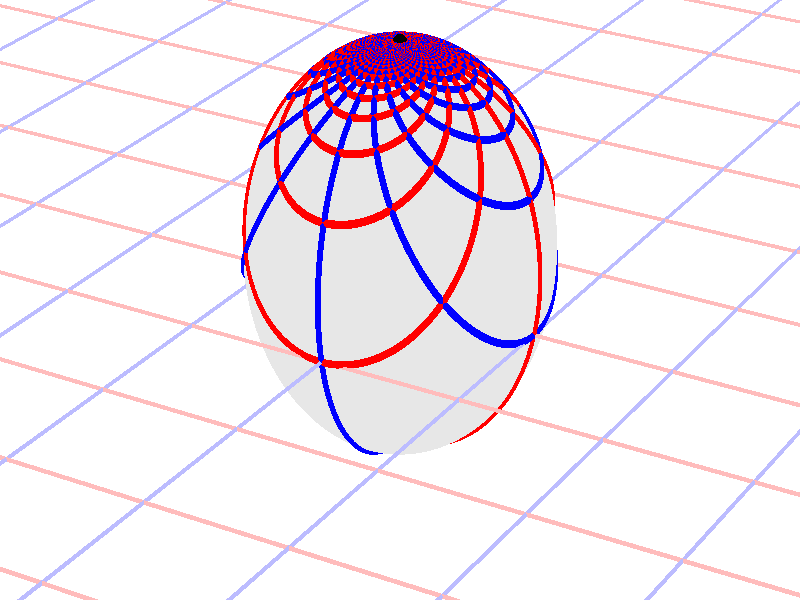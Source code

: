 #version 3.7;
global_settings{assumed_gamma 1.0}
camera{perspective location <16.275953626987476496879026, 9.396926207859083390872001, 6.840402866513374036117057> right <0.133333333333333331482962, -0.230940107675850353485814, -0.000000000000000000000000> up <-0.044429719908903583802662, -0.025651510749425152774217, 0.140953893117886280839102> direction <0.813797681349373802639491, 0.469846310392954158441370, 0.342020143325668712908083> sky <-0.296198132726023855010311, -0.171010071662834328698466, 0.939692620785908427905042> look_at <15.462155945638102139128023, 8.927079897466128954874875, 6.498382723187705600764730>}
light_source{<16.275953626987476496879026, 9.396926207859083390872001, 6.840402866513374036117057> rgb<1.0,1.0,1.0>}
background{rgb<1,1,1>}
union{object{sphere{<0.000000000000000000000000, 0.000000000000000000000000, 0.290537700821966837771981>,1.041351120227425930409026} pigment{rgbft<0.8,0.8,0.8,0.2,0.2>}}object{union{cylinder{<-50.000000000000000000000000, 50.000000000000000000000000, 0.000000000000000000000000>,<-50.000000000000000000000000, -50.000000000000000000000000, 0.000000000000000000000000>,0.010000000000000000208167}cylinder{<-49.000000000000000000000000, 50.000000000000000000000000, 0.000000000000000000000000>,<-49.000000000000000000000000, -50.000000000000000000000000, 0.000000000000000000000000>,0.010000000000000000208167}cylinder{<-48.000000000000000000000000, 50.000000000000000000000000, 0.000000000000000000000000>,<-48.000000000000000000000000, -50.000000000000000000000000, 0.000000000000000000000000>,0.010000000000000000208167}cylinder{<-47.000000000000000000000000, 50.000000000000000000000000, 0.000000000000000000000000>,<-47.000000000000000000000000, -50.000000000000000000000000, 0.000000000000000000000000>,0.010000000000000000208167}cylinder{<-46.000000000000000000000000, 50.000000000000000000000000, 0.000000000000000000000000>,<-46.000000000000000000000000, -50.000000000000000000000000, 0.000000000000000000000000>,0.010000000000000000208167}cylinder{<-45.000000000000000000000000, 50.000000000000000000000000, 0.000000000000000000000000>,<-45.000000000000000000000000, -50.000000000000000000000000, 0.000000000000000000000000>,0.010000000000000000208167}cylinder{<-44.000000000000000000000000, 50.000000000000000000000000, 0.000000000000000000000000>,<-44.000000000000000000000000, -50.000000000000000000000000, 0.000000000000000000000000>,0.010000000000000000208167}cylinder{<-43.000000000000000000000000, 50.000000000000000000000000, 0.000000000000000000000000>,<-43.000000000000000000000000, -50.000000000000000000000000, 0.000000000000000000000000>,0.010000000000000000208167}cylinder{<-42.000000000000000000000000, 50.000000000000000000000000, 0.000000000000000000000000>,<-42.000000000000000000000000, -50.000000000000000000000000, 0.000000000000000000000000>,0.010000000000000000208167}cylinder{<-41.000000000000000000000000, 50.000000000000000000000000, 0.000000000000000000000000>,<-41.000000000000000000000000, -50.000000000000000000000000, 0.000000000000000000000000>,0.010000000000000000208167}cylinder{<-40.000000000000000000000000, 50.000000000000000000000000, 0.000000000000000000000000>,<-40.000000000000000000000000, -50.000000000000000000000000, 0.000000000000000000000000>,0.010000000000000000208167}cylinder{<-39.000000000000000000000000, 50.000000000000000000000000, 0.000000000000000000000000>,<-39.000000000000000000000000, -50.000000000000000000000000, 0.000000000000000000000000>,0.010000000000000000208167}cylinder{<-38.000000000000000000000000, 50.000000000000000000000000, 0.000000000000000000000000>,<-38.000000000000000000000000, -50.000000000000000000000000, 0.000000000000000000000000>,0.010000000000000000208167}cylinder{<-37.000000000000000000000000, 50.000000000000000000000000, 0.000000000000000000000000>,<-37.000000000000000000000000, -50.000000000000000000000000, 0.000000000000000000000000>,0.010000000000000000208167}cylinder{<-36.000000000000000000000000, 50.000000000000000000000000, 0.000000000000000000000000>,<-36.000000000000000000000000, -50.000000000000000000000000, 0.000000000000000000000000>,0.010000000000000000208167}cylinder{<-35.000000000000000000000000, 50.000000000000000000000000, 0.000000000000000000000000>,<-35.000000000000000000000000, -50.000000000000000000000000, 0.000000000000000000000000>,0.010000000000000000208167}cylinder{<-34.000000000000000000000000, 50.000000000000000000000000, 0.000000000000000000000000>,<-34.000000000000000000000000, -50.000000000000000000000000, 0.000000000000000000000000>,0.010000000000000000208167}cylinder{<-33.000000000000000000000000, 50.000000000000000000000000, 0.000000000000000000000000>,<-33.000000000000000000000000, -50.000000000000000000000000, 0.000000000000000000000000>,0.010000000000000000208167}cylinder{<-32.000000000000000000000000, 50.000000000000000000000000, 0.000000000000000000000000>,<-32.000000000000000000000000, -50.000000000000000000000000, 0.000000000000000000000000>,0.010000000000000000208167}cylinder{<-31.000000000000000000000000, 50.000000000000000000000000, 0.000000000000000000000000>,<-31.000000000000000000000000, -50.000000000000000000000000, 0.000000000000000000000000>,0.010000000000000000208167}cylinder{<-30.000000000000000000000000, 50.000000000000000000000000, 0.000000000000000000000000>,<-30.000000000000000000000000, -50.000000000000000000000000, 0.000000000000000000000000>,0.010000000000000000208167}cylinder{<-29.000000000000000000000000, 50.000000000000000000000000, 0.000000000000000000000000>,<-29.000000000000000000000000, -50.000000000000000000000000, 0.000000000000000000000000>,0.010000000000000000208167}cylinder{<-28.000000000000000000000000, 50.000000000000000000000000, 0.000000000000000000000000>,<-28.000000000000000000000000, -50.000000000000000000000000, 0.000000000000000000000000>,0.010000000000000000208167}cylinder{<-27.000000000000000000000000, 50.000000000000000000000000, 0.000000000000000000000000>,<-27.000000000000000000000000, -50.000000000000000000000000, 0.000000000000000000000000>,0.010000000000000000208167}cylinder{<-26.000000000000000000000000, 50.000000000000000000000000, 0.000000000000000000000000>,<-26.000000000000000000000000, -50.000000000000000000000000, 0.000000000000000000000000>,0.010000000000000000208167}cylinder{<-25.000000000000000000000000, 50.000000000000000000000000, 0.000000000000000000000000>,<-25.000000000000000000000000, -50.000000000000000000000000, 0.000000000000000000000000>,0.010000000000000000208167}cylinder{<-24.000000000000000000000000, 50.000000000000000000000000, 0.000000000000000000000000>,<-24.000000000000000000000000, -50.000000000000000000000000, 0.000000000000000000000000>,0.010000000000000000208167}cylinder{<-23.000000000000000000000000, 50.000000000000000000000000, 0.000000000000000000000000>,<-23.000000000000000000000000, -50.000000000000000000000000, 0.000000000000000000000000>,0.010000000000000000208167}cylinder{<-22.000000000000000000000000, 50.000000000000000000000000, 0.000000000000000000000000>,<-22.000000000000000000000000, -50.000000000000000000000000, 0.000000000000000000000000>,0.010000000000000000208167}cylinder{<-21.000000000000000000000000, 50.000000000000000000000000, 0.000000000000000000000000>,<-21.000000000000000000000000, -50.000000000000000000000000, 0.000000000000000000000000>,0.010000000000000000208167}cylinder{<-20.000000000000000000000000, 50.000000000000000000000000, 0.000000000000000000000000>,<-20.000000000000000000000000, -50.000000000000000000000000, 0.000000000000000000000000>,0.010000000000000000208167}cylinder{<-19.000000000000000000000000, 50.000000000000000000000000, 0.000000000000000000000000>,<-19.000000000000000000000000, -50.000000000000000000000000, 0.000000000000000000000000>,0.010000000000000000208167}cylinder{<-18.000000000000000000000000, 50.000000000000000000000000, 0.000000000000000000000000>,<-18.000000000000000000000000, -50.000000000000000000000000, 0.000000000000000000000000>,0.010000000000000000208167}cylinder{<-17.000000000000000000000000, 50.000000000000000000000000, 0.000000000000000000000000>,<-17.000000000000000000000000, -50.000000000000000000000000, 0.000000000000000000000000>,0.010000000000000000208167}cylinder{<-16.000000000000000000000000, 50.000000000000000000000000, 0.000000000000000000000000>,<-16.000000000000000000000000, -50.000000000000000000000000, 0.000000000000000000000000>,0.010000000000000000208167}cylinder{<-15.000000000000000000000000, 50.000000000000000000000000, 0.000000000000000000000000>,<-15.000000000000000000000000, -50.000000000000000000000000, 0.000000000000000000000000>,0.010000000000000000208167}cylinder{<-14.000000000000000000000000, 50.000000000000000000000000, 0.000000000000000000000000>,<-14.000000000000000000000000, -50.000000000000000000000000, 0.000000000000000000000000>,0.010000000000000000208167}cylinder{<-13.000000000000000000000000, 50.000000000000000000000000, 0.000000000000000000000000>,<-13.000000000000000000000000, -50.000000000000000000000000, 0.000000000000000000000000>,0.010000000000000000208167}cylinder{<-12.000000000000000000000000, 50.000000000000000000000000, 0.000000000000000000000000>,<-12.000000000000000000000000, -50.000000000000000000000000, 0.000000000000000000000000>,0.010000000000000000208167}cylinder{<-11.000000000000000000000000, 50.000000000000000000000000, 0.000000000000000000000000>,<-11.000000000000000000000000, -50.000000000000000000000000, 0.000000000000000000000000>,0.010000000000000000208167}cylinder{<-10.000000000000000000000000, 50.000000000000000000000000, 0.000000000000000000000000>,<-10.000000000000000000000000, -50.000000000000000000000000, 0.000000000000000000000000>,0.010000000000000000208167}cylinder{<-9.000000000000000000000000, 50.000000000000000000000000, 0.000000000000000000000000>,<-9.000000000000000000000000, -50.000000000000000000000000, 0.000000000000000000000000>,0.010000000000000000208167}cylinder{<-8.000000000000000000000000, 50.000000000000000000000000, 0.000000000000000000000000>,<-8.000000000000000000000000, -50.000000000000000000000000, 0.000000000000000000000000>,0.010000000000000000208167}cylinder{<-7.000000000000000000000000, 50.000000000000000000000000, 0.000000000000000000000000>,<-7.000000000000000000000000, -50.000000000000000000000000, 0.000000000000000000000000>,0.010000000000000000208167}cylinder{<-6.000000000000000000000000, 50.000000000000000000000000, 0.000000000000000000000000>,<-6.000000000000000000000000, -50.000000000000000000000000, 0.000000000000000000000000>,0.010000000000000000208167}cylinder{<-5.000000000000000000000000, 50.000000000000000000000000, 0.000000000000000000000000>,<-5.000000000000000000000000, -50.000000000000000000000000, 0.000000000000000000000000>,0.010000000000000000208167}cylinder{<-4.000000000000000000000000, 50.000000000000000000000000, 0.000000000000000000000000>,<-4.000000000000000000000000, -50.000000000000000000000000, 0.000000000000000000000000>,0.010000000000000000208167}cylinder{<-3.000000000000000000000000, 50.000000000000000000000000, 0.000000000000000000000000>,<-3.000000000000000000000000, -50.000000000000000000000000, 0.000000000000000000000000>,0.010000000000000000208167}cylinder{<-2.000000000000000000000000, 50.000000000000000000000000, 0.000000000000000000000000>,<-2.000000000000000000000000, -50.000000000000000000000000, 0.000000000000000000000000>,0.010000000000000000208167}cylinder{<-1.000000000000000000000000, 50.000000000000000000000000, 0.000000000000000000000000>,<-1.000000000000000000000000, -50.000000000000000000000000, 0.000000000000000000000000>,0.010000000000000000208167}cylinder{<0.000000000000000000000000, 50.000000000000000000000000, 0.000000000000000000000000>,<0.000000000000000000000000, -50.000000000000000000000000, 0.000000000000000000000000>,0.010000000000000000208167}cylinder{<1.000000000000000000000000, 50.000000000000000000000000, 0.000000000000000000000000>,<1.000000000000000000000000, -50.000000000000000000000000, 0.000000000000000000000000>,0.010000000000000000208167}cylinder{<2.000000000000000000000000, 50.000000000000000000000000, 0.000000000000000000000000>,<2.000000000000000000000000, -50.000000000000000000000000, 0.000000000000000000000000>,0.010000000000000000208167}cylinder{<3.000000000000000000000000, 50.000000000000000000000000, 0.000000000000000000000000>,<3.000000000000000000000000, -50.000000000000000000000000, 0.000000000000000000000000>,0.010000000000000000208167}cylinder{<4.000000000000000000000000, 50.000000000000000000000000, 0.000000000000000000000000>,<4.000000000000000000000000, -50.000000000000000000000000, 0.000000000000000000000000>,0.010000000000000000208167}cylinder{<5.000000000000000000000000, 50.000000000000000000000000, 0.000000000000000000000000>,<5.000000000000000000000000, -50.000000000000000000000000, 0.000000000000000000000000>,0.010000000000000000208167}cylinder{<6.000000000000000000000000, 50.000000000000000000000000, 0.000000000000000000000000>,<6.000000000000000000000000, -50.000000000000000000000000, 0.000000000000000000000000>,0.010000000000000000208167}cylinder{<7.000000000000000000000000, 50.000000000000000000000000, 0.000000000000000000000000>,<7.000000000000000000000000, -50.000000000000000000000000, 0.000000000000000000000000>,0.010000000000000000208167}cylinder{<8.000000000000000000000000, 50.000000000000000000000000, 0.000000000000000000000000>,<8.000000000000000000000000, -50.000000000000000000000000, 0.000000000000000000000000>,0.010000000000000000208167}cylinder{<9.000000000000000000000000, 50.000000000000000000000000, 0.000000000000000000000000>,<9.000000000000000000000000, -50.000000000000000000000000, 0.000000000000000000000000>,0.010000000000000000208167}cylinder{<10.000000000000000000000000, 50.000000000000000000000000, 0.000000000000000000000000>,<10.000000000000000000000000, -50.000000000000000000000000, 0.000000000000000000000000>,0.010000000000000000208167}cylinder{<11.000000000000000000000000, 50.000000000000000000000000, 0.000000000000000000000000>,<11.000000000000000000000000, -50.000000000000000000000000, 0.000000000000000000000000>,0.010000000000000000208167}cylinder{<12.000000000000000000000000, 50.000000000000000000000000, 0.000000000000000000000000>,<12.000000000000000000000000, -50.000000000000000000000000, 0.000000000000000000000000>,0.010000000000000000208167}cylinder{<13.000000000000000000000000, 50.000000000000000000000000, 0.000000000000000000000000>,<13.000000000000000000000000, -50.000000000000000000000000, 0.000000000000000000000000>,0.010000000000000000208167}cylinder{<14.000000000000000000000000, 50.000000000000000000000000, 0.000000000000000000000000>,<14.000000000000000000000000, -50.000000000000000000000000, 0.000000000000000000000000>,0.010000000000000000208167}cylinder{<15.000000000000000000000000, 50.000000000000000000000000, 0.000000000000000000000000>,<15.000000000000000000000000, -50.000000000000000000000000, 0.000000000000000000000000>,0.010000000000000000208167}cylinder{<16.000000000000000000000000, 50.000000000000000000000000, 0.000000000000000000000000>,<16.000000000000000000000000, -50.000000000000000000000000, 0.000000000000000000000000>,0.010000000000000000208167}cylinder{<17.000000000000000000000000, 50.000000000000000000000000, 0.000000000000000000000000>,<17.000000000000000000000000, -50.000000000000000000000000, 0.000000000000000000000000>,0.010000000000000000208167}cylinder{<18.000000000000000000000000, 50.000000000000000000000000, 0.000000000000000000000000>,<18.000000000000000000000000, -50.000000000000000000000000, 0.000000000000000000000000>,0.010000000000000000208167}cylinder{<19.000000000000000000000000, 50.000000000000000000000000, 0.000000000000000000000000>,<19.000000000000000000000000, -50.000000000000000000000000, 0.000000000000000000000000>,0.010000000000000000208167}cylinder{<20.000000000000000000000000, 50.000000000000000000000000, 0.000000000000000000000000>,<20.000000000000000000000000, -50.000000000000000000000000, 0.000000000000000000000000>,0.010000000000000000208167}cylinder{<21.000000000000000000000000, 50.000000000000000000000000, 0.000000000000000000000000>,<21.000000000000000000000000, -50.000000000000000000000000, 0.000000000000000000000000>,0.010000000000000000208167}cylinder{<22.000000000000000000000000, 50.000000000000000000000000, 0.000000000000000000000000>,<22.000000000000000000000000, -50.000000000000000000000000, 0.000000000000000000000000>,0.010000000000000000208167}cylinder{<23.000000000000000000000000, 50.000000000000000000000000, 0.000000000000000000000000>,<23.000000000000000000000000, -50.000000000000000000000000, 0.000000000000000000000000>,0.010000000000000000208167}cylinder{<24.000000000000000000000000, 50.000000000000000000000000, 0.000000000000000000000000>,<24.000000000000000000000000, -50.000000000000000000000000, 0.000000000000000000000000>,0.010000000000000000208167}cylinder{<25.000000000000000000000000, 50.000000000000000000000000, 0.000000000000000000000000>,<25.000000000000000000000000, -50.000000000000000000000000, 0.000000000000000000000000>,0.010000000000000000208167}cylinder{<26.000000000000000000000000, 50.000000000000000000000000, 0.000000000000000000000000>,<26.000000000000000000000000, -50.000000000000000000000000, 0.000000000000000000000000>,0.010000000000000000208167}cylinder{<27.000000000000000000000000, 50.000000000000000000000000, 0.000000000000000000000000>,<27.000000000000000000000000, -50.000000000000000000000000, 0.000000000000000000000000>,0.010000000000000000208167}cylinder{<28.000000000000000000000000, 50.000000000000000000000000, 0.000000000000000000000000>,<28.000000000000000000000000, -50.000000000000000000000000, 0.000000000000000000000000>,0.010000000000000000208167}cylinder{<29.000000000000000000000000, 50.000000000000000000000000, 0.000000000000000000000000>,<29.000000000000000000000000, -50.000000000000000000000000, 0.000000000000000000000000>,0.010000000000000000208167}cylinder{<30.000000000000000000000000, 50.000000000000000000000000, 0.000000000000000000000000>,<30.000000000000000000000000, -50.000000000000000000000000, 0.000000000000000000000000>,0.010000000000000000208167}cylinder{<31.000000000000000000000000, 50.000000000000000000000000, 0.000000000000000000000000>,<31.000000000000000000000000, -50.000000000000000000000000, 0.000000000000000000000000>,0.010000000000000000208167}cylinder{<32.000000000000000000000000, 50.000000000000000000000000, 0.000000000000000000000000>,<32.000000000000000000000000, -50.000000000000000000000000, 0.000000000000000000000000>,0.010000000000000000208167}cylinder{<33.000000000000000000000000, 50.000000000000000000000000, 0.000000000000000000000000>,<33.000000000000000000000000, -50.000000000000000000000000, 0.000000000000000000000000>,0.010000000000000000208167}cylinder{<34.000000000000000000000000, 50.000000000000000000000000, 0.000000000000000000000000>,<34.000000000000000000000000, -50.000000000000000000000000, 0.000000000000000000000000>,0.010000000000000000208167}cylinder{<35.000000000000000000000000, 50.000000000000000000000000, 0.000000000000000000000000>,<35.000000000000000000000000, -50.000000000000000000000000, 0.000000000000000000000000>,0.010000000000000000208167}cylinder{<36.000000000000000000000000, 50.000000000000000000000000, 0.000000000000000000000000>,<36.000000000000000000000000, -50.000000000000000000000000, 0.000000000000000000000000>,0.010000000000000000208167}cylinder{<37.000000000000000000000000, 50.000000000000000000000000, 0.000000000000000000000000>,<37.000000000000000000000000, -50.000000000000000000000000, 0.000000000000000000000000>,0.010000000000000000208167}cylinder{<38.000000000000000000000000, 50.000000000000000000000000, 0.000000000000000000000000>,<38.000000000000000000000000, -50.000000000000000000000000, 0.000000000000000000000000>,0.010000000000000000208167}cylinder{<39.000000000000000000000000, 50.000000000000000000000000, 0.000000000000000000000000>,<39.000000000000000000000000, -50.000000000000000000000000, 0.000000000000000000000000>,0.010000000000000000208167}cylinder{<40.000000000000000000000000, 50.000000000000000000000000, 0.000000000000000000000000>,<40.000000000000000000000000, -50.000000000000000000000000, 0.000000000000000000000000>,0.010000000000000000208167}cylinder{<41.000000000000000000000000, 50.000000000000000000000000, 0.000000000000000000000000>,<41.000000000000000000000000, -50.000000000000000000000000, 0.000000000000000000000000>,0.010000000000000000208167}cylinder{<42.000000000000000000000000, 50.000000000000000000000000, 0.000000000000000000000000>,<42.000000000000000000000000, -50.000000000000000000000000, 0.000000000000000000000000>,0.010000000000000000208167}cylinder{<43.000000000000000000000000, 50.000000000000000000000000, 0.000000000000000000000000>,<43.000000000000000000000000, -50.000000000000000000000000, 0.000000000000000000000000>,0.010000000000000000208167}cylinder{<44.000000000000000000000000, 50.000000000000000000000000, 0.000000000000000000000000>,<44.000000000000000000000000, -50.000000000000000000000000, 0.000000000000000000000000>,0.010000000000000000208167}cylinder{<45.000000000000000000000000, 50.000000000000000000000000, 0.000000000000000000000000>,<45.000000000000000000000000, -50.000000000000000000000000, 0.000000000000000000000000>,0.010000000000000000208167}cylinder{<46.000000000000000000000000, 50.000000000000000000000000, 0.000000000000000000000000>,<46.000000000000000000000000, -50.000000000000000000000000, 0.000000000000000000000000>,0.010000000000000000208167}cylinder{<47.000000000000000000000000, 50.000000000000000000000000, 0.000000000000000000000000>,<47.000000000000000000000000, -50.000000000000000000000000, 0.000000000000000000000000>,0.010000000000000000208167}cylinder{<48.000000000000000000000000, 50.000000000000000000000000, 0.000000000000000000000000>,<48.000000000000000000000000, -50.000000000000000000000000, 0.000000000000000000000000>,0.010000000000000000208167}cylinder{<49.000000000000000000000000, 50.000000000000000000000000, 0.000000000000000000000000>,<49.000000000000000000000000, -50.000000000000000000000000, 0.000000000000000000000000>,0.010000000000000000208167}cylinder{<50.000000000000000000000000, 50.000000000000000000000000, 0.000000000000000000000000>,<50.000000000000000000000000, -50.000000000000000000000000, 0.000000000000000000000000>,0.010000000000000000208167}} pigment{rgb<1.0,0.5,0.5>}}object{union{cylinder{<50.000000000000000000000000, -50.000000000000000000000000, 0.000000000000000000000000>,<-50.000000000000000000000000, -50.000000000000000000000000, 0.000000000000000000000000>,0.010000000000000000208167}cylinder{<50.000000000000000000000000, -49.000000000000000000000000, 0.000000000000000000000000>,<-50.000000000000000000000000, -49.000000000000000000000000, 0.000000000000000000000000>,0.010000000000000000208167}cylinder{<50.000000000000000000000000, -48.000000000000000000000000, 0.000000000000000000000000>,<-50.000000000000000000000000, -48.000000000000000000000000, 0.000000000000000000000000>,0.010000000000000000208167}cylinder{<50.000000000000000000000000, -47.000000000000000000000000, 0.000000000000000000000000>,<-50.000000000000000000000000, -47.000000000000000000000000, 0.000000000000000000000000>,0.010000000000000000208167}cylinder{<50.000000000000000000000000, -46.000000000000000000000000, 0.000000000000000000000000>,<-50.000000000000000000000000, -46.000000000000000000000000, 0.000000000000000000000000>,0.010000000000000000208167}cylinder{<50.000000000000000000000000, -45.000000000000000000000000, 0.000000000000000000000000>,<-50.000000000000000000000000, -45.000000000000000000000000, 0.000000000000000000000000>,0.010000000000000000208167}cylinder{<50.000000000000000000000000, -44.000000000000000000000000, 0.000000000000000000000000>,<-50.000000000000000000000000, -44.000000000000000000000000, 0.000000000000000000000000>,0.010000000000000000208167}cylinder{<50.000000000000000000000000, -43.000000000000000000000000, 0.000000000000000000000000>,<-50.000000000000000000000000, -43.000000000000000000000000, 0.000000000000000000000000>,0.010000000000000000208167}cylinder{<50.000000000000000000000000, -42.000000000000000000000000, 0.000000000000000000000000>,<-50.000000000000000000000000, -42.000000000000000000000000, 0.000000000000000000000000>,0.010000000000000000208167}cylinder{<50.000000000000000000000000, -41.000000000000000000000000, 0.000000000000000000000000>,<-50.000000000000000000000000, -41.000000000000000000000000, 0.000000000000000000000000>,0.010000000000000000208167}cylinder{<50.000000000000000000000000, -40.000000000000000000000000, 0.000000000000000000000000>,<-50.000000000000000000000000, -40.000000000000000000000000, 0.000000000000000000000000>,0.010000000000000000208167}cylinder{<50.000000000000000000000000, -39.000000000000000000000000, 0.000000000000000000000000>,<-50.000000000000000000000000, -39.000000000000000000000000, 0.000000000000000000000000>,0.010000000000000000208167}cylinder{<50.000000000000000000000000, -38.000000000000000000000000, 0.000000000000000000000000>,<-50.000000000000000000000000, -38.000000000000000000000000, 0.000000000000000000000000>,0.010000000000000000208167}cylinder{<50.000000000000000000000000, -37.000000000000000000000000, 0.000000000000000000000000>,<-50.000000000000000000000000, -37.000000000000000000000000, 0.000000000000000000000000>,0.010000000000000000208167}cylinder{<50.000000000000000000000000, -36.000000000000000000000000, 0.000000000000000000000000>,<-50.000000000000000000000000, -36.000000000000000000000000, 0.000000000000000000000000>,0.010000000000000000208167}cylinder{<50.000000000000000000000000, -35.000000000000000000000000, 0.000000000000000000000000>,<-50.000000000000000000000000, -35.000000000000000000000000, 0.000000000000000000000000>,0.010000000000000000208167}cylinder{<50.000000000000000000000000, -34.000000000000000000000000, 0.000000000000000000000000>,<-50.000000000000000000000000, -34.000000000000000000000000, 0.000000000000000000000000>,0.010000000000000000208167}cylinder{<50.000000000000000000000000, -33.000000000000000000000000, 0.000000000000000000000000>,<-50.000000000000000000000000, -33.000000000000000000000000, 0.000000000000000000000000>,0.010000000000000000208167}cylinder{<50.000000000000000000000000, -32.000000000000000000000000, 0.000000000000000000000000>,<-50.000000000000000000000000, -32.000000000000000000000000, 0.000000000000000000000000>,0.010000000000000000208167}cylinder{<50.000000000000000000000000, -31.000000000000000000000000, 0.000000000000000000000000>,<-50.000000000000000000000000, -31.000000000000000000000000, 0.000000000000000000000000>,0.010000000000000000208167}cylinder{<50.000000000000000000000000, -30.000000000000000000000000, 0.000000000000000000000000>,<-50.000000000000000000000000, -30.000000000000000000000000, 0.000000000000000000000000>,0.010000000000000000208167}cylinder{<50.000000000000000000000000, -29.000000000000000000000000, 0.000000000000000000000000>,<-50.000000000000000000000000, -29.000000000000000000000000, 0.000000000000000000000000>,0.010000000000000000208167}cylinder{<50.000000000000000000000000, -28.000000000000000000000000, 0.000000000000000000000000>,<-50.000000000000000000000000, -28.000000000000000000000000, 0.000000000000000000000000>,0.010000000000000000208167}cylinder{<50.000000000000000000000000, -27.000000000000000000000000, 0.000000000000000000000000>,<-50.000000000000000000000000, -27.000000000000000000000000, 0.000000000000000000000000>,0.010000000000000000208167}cylinder{<50.000000000000000000000000, -26.000000000000000000000000, 0.000000000000000000000000>,<-50.000000000000000000000000, -26.000000000000000000000000, 0.000000000000000000000000>,0.010000000000000000208167}cylinder{<50.000000000000000000000000, -25.000000000000000000000000, 0.000000000000000000000000>,<-50.000000000000000000000000, -25.000000000000000000000000, 0.000000000000000000000000>,0.010000000000000000208167}cylinder{<50.000000000000000000000000, -24.000000000000000000000000, 0.000000000000000000000000>,<-50.000000000000000000000000, -24.000000000000000000000000, 0.000000000000000000000000>,0.010000000000000000208167}cylinder{<50.000000000000000000000000, -23.000000000000000000000000, 0.000000000000000000000000>,<-50.000000000000000000000000, -23.000000000000000000000000, 0.000000000000000000000000>,0.010000000000000000208167}cylinder{<50.000000000000000000000000, -22.000000000000000000000000, 0.000000000000000000000000>,<-50.000000000000000000000000, -22.000000000000000000000000, 0.000000000000000000000000>,0.010000000000000000208167}cylinder{<50.000000000000000000000000, -21.000000000000000000000000, 0.000000000000000000000000>,<-50.000000000000000000000000, -21.000000000000000000000000, 0.000000000000000000000000>,0.010000000000000000208167}cylinder{<50.000000000000000000000000, -20.000000000000000000000000, 0.000000000000000000000000>,<-50.000000000000000000000000, -20.000000000000000000000000, 0.000000000000000000000000>,0.010000000000000000208167}cylinder{<50.000000000000000000000000, -19.000000000000000000000000, 0.000000000000000000000000>,<-50.000000000000000000000000, -19.000000000000000000000000, 0.000000000000000000000000>,0.010000000000000000208167}cylinder{<50.000000000000000000000000, -18.000000000000000000000000, 0.000000000000000000000000>,<-50.000000000000000000000000, -18.000000000000000000000000, 0.000000000000000000000000>,0.010000000000000000208167}cylinder{<50.000000000000000000000000, -17.000000000000000000000000, 0.000000000000000000000000>,<-50.000000000000000000000000, -17.000000000000000000000000, 0.000000000000000000000000>,0.010000000000000000208167}cylinder{<50.000000000000000000000000, -16.000000000000000000000000, 0.000000000000000000000000>,<-50.000000000000000000000000, -16.000000000000000000000000, 0.000000000000000000000000>,0.010000000000000000208167}cylinder{<50.000000000000000000000000, -15.000000000000000000000000, 0.000000000000000000000000>,<-50.000000000000000000000000, -15.000000000000000000000000, 0.000000000000000000000000>,0.010000000000000000208167}cylinder{<50.000000000000000000000000, -14.000000000000000000000000, 0.000000000000000000000000>,<-50.000000000000000000000000, -14.000000000000000000000000, 0.000000000000000000000000>,0.010000000000000000208167}cylinder{<50.000000000000000000000000, -13.000000000000000000000000, 0.000000000000000000000000>,<-50.000000000000000000000000, -13.000000000000000000000000, 0.000000000000000000000000>,0.010000000000000000208167}cylinder{<50.000000000000000000000000, -12.000000000000000000000000, 0.000000000000000000000000>,<-50.000000000000000000000000, -12.000000000000000000000000, 0.000000000000000000000000>,0.010000000000000000208167}cylinder{<50.000000000000000000000000, -11.000000000000000000000000, 0.000000000000000000000000>,<-50.000000000000000000000000, -11.000000000000000000000000, 0.000000000000000000000000>,0.010000000000000000208167}cylinder{<50.000000000000000000000000, -10.000000000000000000000000, 0.000000000000000000000000>,<-50.000000000000000000000000, -10.000000000000000000000000, 0.000000000000000000000000>,0.010000000000000000208167}cylinder{<50.000000000000000000000000, -9.000000000000000000000000, 0.000000000000000000000000>,<-50.000000000000000000000000, -9.000000000000000000000000, 0.000000000000000000000000>,0.010000000000000000208167}cylinder{<50.000000000000000000000000, -8.000000000000000000000000, 0.000000000000000000000000>,<-50.000000000000000000000000, -8.000000000000000000000000, 0.000000000000000000000000>,0.010000000000000000208167}cylinder{<50.000000000000000000000000, -7.000000000000000000000000, 0.000000000000000000000000>,<-50.000000000000000000000000, -7.000000000000000000000000, 0.000000000000000000000000>,0.010000000000000000208167}cylinder{<50.000000000000000000000000, -6.000000000000000000000000, 0.000000000000000000000000>,<-50.000000000000000000000000, -6.000000000000000000000000, 0.000000000000000000000000>,0.010000000000000000208167}cylinder{<50.000000000000000000000000, -5.000000000000000000000000, 0.000000000000000000000000>,<-50.000000000000000000000000, -5.000000000000000000000000, 0.000000000000000000000000>,0.010000000000000000208167}cylinder{<50.000000000000000000000000, -4.000000000000000000000000, 0.000000000000000000000000>,<-50.000000000000000000000000, -4.000000000000000000000000, 0.000000000000000000000000>,0.010000000000000000208167}cylinder{<50.000000000000000000000000, -3.000000000000000000000000, 0.000000000000000000000000>,<-50.000000000000000000000000, -3.000000000000000000000000, 0.000000000000000000000000>,0.010000000000000000208167}cylinder{<50.000000000000000000000000, -2.000000000000000000000000, 0.000000000000000000000000>,<-50.000000000000000000000000, -2.000000000000000000000000, 0.000000000000000000000000>,0.010000000000000000208167}cylinder{<50.000000000000000000000000, -1.000000000000000000000000, 0.000000000000000000000000>,<-50.000000000000000000000000, -1.000000000000000000000000, 0.000000000000000000000000>,0.010000000000000000208167}cylinder{<50.000000000000000000000000, 0.000000000000000000000000, 0.000000000000000000000000>,<-50.000000000000000000000000, 0.000000000000000000000000, 0.000000000000000000000000>,0.010000000000000000208167}cylinder{<50.000000000000000000000000, 1.000000000000000000000000, 0.000000000000000000000000>,<-50.000000000000000000000000, 1.000000000000000000000000, 0.000000000000000000000000>,0.010000000000000000208167}cylinder{<50.000000000000000000000000, 2.000000000000000000000000, 0.000000000000000000000000>,<-50.000000000000000000000000, 2.000000000000000000000000, 0.000000000000000000000000>,0.010000000000000000208167}cylinder{<50.000000000000000000000000, 3.000000000000000000000000, 0.000000000000000000000000>,<-50.000000000000000000000000, 3.000000000000000000000000, 0.000000000000000000000000>,0.010000000000000000208167}cylinder{<50.000000000000000000000000, 4.000000000000000000000000, 0.000000000000000000000000>,<-50.000000000000000000000000, 4.000000000000000000000000, 0.000000000000000000000000>,0.010000000000000000208167}cylinder{<50.000000000000000000000000, 5.000000000000000000000000, 0.000000000000000000000000>,<-50.000000000000000000000000, 5.000000000000000000000000, 0.000000000000000000000000>,0.010000000000000000208167}cylinder{<50.000000000000000000000000, 6.000000000000000000000000, 0.000000000000000000000000>,<-50.000000000000000000000000, 6.000000000000000000000000, 0.000000000000000000000000>,0.010000000000000000208167}cylinder{<50.000000000000000000000000, 7.000000000000000000000000, 0.000000000000000000000000>,<-50.000000000000000000000000, 7.000000000000000000000000, 0.000000000000000000000000>,0.010000000000000000208167}cylinder{<50.000000000000000000000000, 8.000000000000000000000000, 0.000000000000000000000000>,<-50.000000000000000000000000, 8.000000000000000000000000, 0.000000000000000000000000>,0.010000000000000000208167}cylinder{<50.000000000000000000000000, 9.000000000000000000000000, 0.000000000000000000000000>,<-50.000000000000000000000000, 9.000000000000000000000000, 0.000000000000000000000000>,0.010000000000000000208167}cylinder{<50.000000000000000000000000, 10.000000000000000000000000, 0.000000000000000000000000>,<-50.000000000000000000000000, 10.000000000000000000000000, 0.000000000000000000000000>,0.010000000000000000208167}cylinder{<50.000000000000000000000000, 11.000000000000000000000000, 0.000000000000000000000000>,<-50.000000000000000000000000, 11.000000000000000000000000, 0.000000000000000000000000>,0.010000000000000000208167}cylinder{<50.000000000000000000000000, 12.000000000000000000000000, 0.000000000000000000000000>,<-50.000000000000000000000000, 12.000000000000000000000000, 0.000000000000000000000000>,0.010000000000000000208167}cylinder{<50.000000000000000000000000, 13.000000000000000000000000, 0.000000000000000000000000>,<-50.000000000000000000000000, 13.000000000000000000000000, 0.000000000000000000000000>,0.010000000000000000208167}cylinder{<50.000000000000000000000000, 14.000000000000000000000000, 0.000000000000000000000000>,<-50.000000000000000000000000, 14.000000000000000000000000, 0.000000000000000000000000>,0.010000000000000000208167}cylinder{<50.000000000000000000000000, 15.000000000000000000000000, 0.000000000000000000000000>,<-50.000000000000000000000000, 15.000000000000000000000000, 0.000000000000000000000000>,0.010000000000000000208167}cylinder{<50.000000000000000000000000, 16.000000000000000000000000, 0.000000000000000000000000>,<-50.000000000000000000000000, 16.000000000000000000000000, 0.000000000000000000000000>,0.010000000000000000208167}cylinder{<50.000000000000000000000000, 17.000000000000000000000000, 0.000000000000000000000000>,<-50.000000000000000000000000, 17.000000000000000000000000, 0.000000000000000000000000>,0.010000000000000000208167}cylinder{<50.000000000000000000000000, 18.000000000000000000000000, 0.000000000000000000000000>,<-50.000000000000000000000000, 18.000000000000000000000000, 0.000000000000000000000000>,0.010000000000000000208167}cylinder{<50.000000000000000000000000, 19.000000000000000000000000, 0.000000000000000000000000>,<-50.000000000000000000000000, 19.000000000000000000000000, 0.000000000000000000000000>,0.010000000000000000208167}cylinder{<50.000000000000000000000000, 20.000000000000000000000000, 0.000000000000000000000000>,<-50.000000000000000000000000, 20.000000000000000000000000, 0.000000000000000000000000>,0.010000000000000000208167}cylinder{<50.000000000000000000000000, 21.000000000000000000000000, 0.000000000000000000000000>,<-50.000000000000000000000000, 21.000000000000000000000000, 0.000000000000000000000000>,0.010000000000000000208167}cylinder{<50.000000000000000000000000, 22.000000000000000000000000, 0.000000000000000000000000>,<-50.000000000000000000000000, 22.000000000000000000000000, 0.000000000000000000000000>,0.010000000000000000208167}cylinder{<50.000000000000000000000000, 23.000000000000000000000000, 0.000000000000000000000000>,<-50.000000000000000000000000, 23.000000000000000000000000, 0.000000000000000000000000>,0.010000000000000000208167}cylinder{<50.000000000000000000000000, 24.000000000000000000000000, 0.000000000000000000000000>,<-50.000000000000000000000000, 24.000000000000000000000000, 0.000000000000000000000000>,0.010000000000000000208167}cylinder{<50.000000000000000000000000, 25.000000000000000000000000, 0.000000000000000000000000>,<-50.000000000000000000000000, 25.000000000000000000000000, 0.000000000000000000000000>,0.010000000000000000208167}cylinder{<50.000000000000000000000000, 26.000000000000000000000000, 0.000000000000000000000000>,<-50.000000000000000000000000, 26.000000000000000000000000, 0.000000000000000000000000>,0.010000000000000000208167}cylinder{<50.000000000000000000000000, 27.000000000000000000000000, 0.000000000000000000000000>,<-50.000000000000000000000000, 27.000000000000000000000000, 0.000000000000000000000000>,0.010000000000000000208167}cylinder{<50.000000000000000000000000, 28.000000000000000000000000, 0.000000000000000000000000>,<-50.000000000000000000000000, 28.000000000000000000000000, 0.000000000000000000000000>,0.010000000000000000208167}cylinder{<50.000000000000000000000000, 29.000000000000000000000000, 0.000000000000000000000000>,<-50.000000000000000000000000, 29.000000000000000000000000, 0.000000000000000000000000>,0.010000000000000000208167}cylinder{<50.000000000000000000000000, 30.000000000000000000000000, 0.000000000000000000000000>,<-50.000000000000000000000000, 30.000000000000000000000000, 0.000000000000000000000000>,0.010000000000000000208167}cylinder{<50.000000000000000000000000, 31.000000000000000000000000, 0.000000000000000000000000>,<-50.000000000000000000000000, 31.000000000000000000000000, 0.000000000000000000000000>,0.010000000000000000208167}cylinder{<50.000000000000000000000000, 32.000000000000000000000000, 0.000000000000000000000000>,<-50.000000000000000000000000, 32.000000000000000000000000, 0.000000000000000000000000>,0.010000000000000000208167}cylinder{<50.000000000000000000000000, 33.000000000000000000000000, 0.000000000000000000000000>,<-50.000000000000000000000000, 33.000000000000000000000000, 0.000000000000000000000000>,0.010000000000000000208167}cylinder{<50.000000000000000000000000, 34.000000000000000000000000, 0.000000000000000000000000>,<-50.000000000000000000000000, 34.000000000000000000000000, 0.000000000000000000000000>,0.010000000000000000208167}cylinder{<50.000000000000000000000000, 35.000000000000000000000000, 0.000000000000000000000000>,<-50.000000000000000000000000, 35.000000000000000000000000, 0.000000000000000000000000>,0.010000000000000000208167}cylinder{<50.000000000000000000000000, 36.000000000000000000000000, 0.000000000000000000000000>,<-50.000000000000000000000000, 36.000000000000000000000000, 0.000000000000000000000000>,0.010000000000000000208167}cylinder{<50.000000000000000000000000, 37.000000000000000000000000, 0.000000000000000000000000>,<-50.000000000000000000000000, 37.000000000000000000000000, 0.000000000000000000000000>,0.010000000000000000208167}cylinder{<50.000000000000000000000000, 38.000000000000000000000000, 0.000000000000000000000000>,<-50.000000000000000000000000, 38.000000000000000000000000, 0.000000000000000000000000>,0.010000000000000000208167}cylinder{<50.000000000000000000000000, 39.000000000000000000000000, 0.000000000000000000000000>,<-50.000000000000000000000000, 39.000000000000000000000000, 0.000000000000000000000000>,0.010000000000000000208167}cylinder{<50.000000000000000000000000, 40.000000000000000000000000, 0.000000000000000000000000>,<-50.000000000000000000000000, 40.000000000000000000000000, 0.000000000000000000000000>,0.010000000000000000208167}cylinder{<50.000000000000000000000000, 41.000000000000000000000000, 0.000000000000000000000000>,<-50.000000000000000000000000, 41.000000000000000000000000, 0.000000000000000000000000>,0.010000000000000000208167}cylinder{<50.000000000000000000000000, 42.000000000000000000000000, 0.000000000000000000000000>,<-50.000000000000000000000000, 42.000000000000000000000000, 0.000000000000000000000000>,0.010000000000000000208167}cylinder{<50.000000000000000000000000, 43.000000000000000000000000, 0.000000000000000000000000>,<-50.000000000000000000000000, 43.000000000000000000000000, 0.000000000000000000000000>,0.010000000000000000208167}cylinder{<50.000000000000000000000000, 44.000000000000000000000000, 0.000000000000000000000000>,<-50.000000000000000000000000, 44.000000000000000000000000, 0.000000000000000000000000>,0.010000000000000000208167}cylinder{<50.000000000000000000000000, 45.000000000000000000000000, 0.000000000000000000000000>,<-50.000000000000000000000000, 45.000000000000000000000000, 0.000000000000000000000000>,0.010000000000000000208167}cylinder{<50.000000000000000000000000, 46.000000000000000000000000, 0.000000000000000000000000>,<-50.000000000000000000000000, 46.000000000000000000000000, 0.000000000000000000000000>,0.010000000000000000208167}cylinder{<50.000000000000000000000000, 47.000000000000000000000000, 0.000000000000000000000000>,<-50.000000000000000000000000, 47.000000000000000000000000, 0.000000000000000000000000>,0.010000000000000000208167}cylinder{<50.000000000000000000000000, 48.000000000000000000000000, 0.000000000000000000000000>,<-50.000000000000000000000000, 48.000000000000000000000000, 0.000000000000000000000000>,0.010000000000000000208167}cylinder{<50.000000000000000000000000, 49.000000000000000000000000, 0.000000000000000000000000>,<-50.000000000000000000000000, 49.000000000000000000000000, 0.000000000000000000000000>,0.010000000000000000208167}cylinder{<50.000000000000000000000000, 50.000000000000000000000000, 0.000000000000000000000000>,<-50.000000000000000000000000, 50.000000000000000000000000, 0.000000000000000000000000>,0.010000000000000000208167}} pigment{rgb<0.5,0.5,1.0>}}sphere{<0.000000000000000000000000, 0.000000000000000000000000, 1.331888821049392657158705>,0.050000000000000002775558}object{union{object{torus{0.027729442055109177617256,0.020000000000000000416334} matrix <0.999645403130979492978270, -0.000000000000000000000000, 0.026628330760712724117889, 0.026628330760712724117889, 0.000000000000000000000000, -0.999645403130979492978270, 0.000000000000000000000000, 1.000000000000000000000000, 0.000000000000000000000000, -0.027719609281847103904317, 0.000000000000000000000000, 1.331150432295444607788681>}object{torus{0.028294935411162007443675,0.020000000000000000416334} matrix <0.999630790198782759325979, -0.000000000000000000000000, 0.027171368875293217676203, 0.027171368875293217676203, 0.000000000000000000000000, -0.999630790198782759325979, 0.000000000000000000000000, 1.000000000000000000000000, 0.000000000000000000000000, -0.028284488643679488173444, 0.000000000000000000000000, 1.331120008922239472681781>}object{torus{0.028883964346565194764027,0.020000000000000000416334} matrix <0.999615255179277295560780, -0.000000000000000000000000, 0.027737008001374297005981, 0.027737008001374297005981, 0.000000000000000000000000, -0.999615255179277295560780, 0.000000000000000000000000, 1.000000000000000000000000, 0.000000000000000000000000, -0.028872851390901281554147, 0.000000000000000000000000, 1.331087666299671568026497>}object{torus{0.029498028794414921788247,0.020000000000000000416334} matrix <0.999598718846161582440857, -0.000000000000000000000000, 0.028326688495346346446935, 0.028326688495346346446935, 0.000000000000000000000000, -0.999598718846161582440857, 0.000000000000000000000000, 1.000000000000000000000000, 0.000000000000000000000000, -0.029486191791400072348406, 0.000000000000000000000000, 1.331053239576620805806328>}object{torus{0.030138758854604076609096,0.020000000000000000416334} matrix <0.999581093278757104592103, -0.000000000000000000000000, 0.028941975738448134231051, 0.028941975738448134231051, 0.000000000000000000000000, -0.999581093278757104592103, 0.000000000000000000000000, 1.000000000000000000000000, 0.000000000000000000000000, -0.030126133525955906683480, 0.000000000000000000000000, 1.331016545822024221834567>}object{torus{0.030807929220762645533549,0.020000000000000000416334} matrix <0.999562280693129801001362, -0.000000000000000000000000, 0.029584573945706595793359, 0.029584573945706595793359, 0.000000000000000000000000, -0.999562280693129801001362, 0.000000000000000000000000, 1.000000000000000000000000, 0.000000000000000000000000, -0.030794443995330458146986, 0.000000000000000000000000, 1.330977381589099284298072>}object{torus{0.031507475568572328172845,0.020000000000000000416334} matrix <0.999542172083216162725705, -0.000000000000000000000000, 0.030256341932998493532425, 0.030256341932998493532425, 0.000000000000000000000000, -0.999542172083216162725705, 0.000000000000000000000000, 1.000000000000000000000000, 0.000000000000000000000000, -0.031493050566689821667676, 0.000000000000000000000000, 1.330935520094838508953217>}object{torus{0.032239513223678517572779,0.020000000000000000416334} matrix <0.999520645640047278313034, -0.000000000000000000000000, 0.030959311027593361398402, 0.030959311027593361398402, 0.000000000000000000000000, -0.999520645640047278313034, 0.000000000000000000000000, 1.000000000000000000000000, 0.000000000000000000000000, -0.032224059072432101324956, 0.000000000000000000000000, 1.330890707931930982965696>}object{torus{0.033006358487388962053011,0.020000000000000000416334} matrix <0.999497564904008650721323, -0.000000000000000000000000, 0.031695705560170303605183, 0.031695705560170303605183, 0.000000000000000000000000, -0.999497564904008650721323, 0.000000000000000000000000, 1.000000000000000000000000, 0.000000000000000000000000, -0.032989774934490879998439, 0.000000000000000000000000, 1.330842661229324708216382>}object{torus{0.033810553072853313794077,0.020000000000000000416334} matrix <0.999472776600219603437836, -0.000000000000000000000000, 0.032467966290601564527396, 0.032467966290601564527396, 0.000000000000000000000000, -0.999472776600219603437836, 0.000000000000000000000000, 1.000000000000000000000000, 0.000000000000000000000000, -0.033792727358099884649167, 0.000000000000000000000000, 1.330791061151657572736440>}object{torus{0.034654892193018010937422,0.020000000000000000416334} matrix <0.999446108086938567183211, -0.000000000000000000000000, 0.033278777469604413352666, 0.033278777469604413352666, 0.000000000000000000000000, -0.999446108086938567183211, 0.000000000000000000000000, 1.000000000000000000000000, 0.000000000000000000000000, -0.034635697128543044276405, 0.000000000000000000000000, 1.330735548604159212970899>}object{torus{0.035542456953694852306302,0.020000000000000000416334} matrix <0.999417364348831660514350, -0.000000000000000000000000, 0.034131097814674375701127, 0.034131097814674375701127, 0.000000000000000000000000, -0.999417364348831660514350, 0.000000000000000000000000, 1.000000000000000000000000, 0.000000000000000000000000, -0.035521748651091256121504, 0.000000000000000000000000, 1.330675717973923699588568>}object{torus{0.036476651840331185405741,0.020000000000000000416334} matrix <0.999386324420094673826043, -0.000000000000000000000000, 0.035028196672015413093426, 0.035028196672015413093426, 0.000000000000000000000000, -0.999386324420094673826043, 0.000000000000000000000000, 1.000000000000000000000000, 0.000000000000000000000000, -0.036454267009888852157928, 0.000000000000000000000000, 1.330611109715002848830068>}object{torus{0.037461248258963762702844,0.020000000000000000416334} matrix <0.999352737135965285553141, -0.000000000000000000000000, 0.035973695651883151602757, 0.035973695651883151602757, 0.000000000000000000000000, -0.999352737135965285553141, 0.000000000000000000000000, 1.000000000000000000000000, 0.000000000000000000000000, -0.037437000984165649808411, 0.000000000000000000000000, 1.330541201506342474658595>}object{torus{0.038500435300891512613308,0.020000000000000000416334} matrix <0.999316316037513030501316, -0.000000000000000000000000, 0.036971617508753891467865, 0.036971617508753891467865, 0.000000000000000000000000, -0.999316316037513030501316, 0.000000000000000000000000, 1.000000000000000000000000, 0.000000000000000000000000, -0.038474113170786999882367, 0.000000000000000000000000, 1.330465397682083938946107>}object{torus{0.039598879169682847656286,0.020000000000000000416334} matrix <0.999276733253295246228731, -0.000000000000000000000000, 0.038026443149771965712702, 0.038026443149771965712702, 0.000000000000000000000000, -0.999276733253295246228731, 0.000000000000000000000000, 1.000000000000000000000000, 0.000000000000000000000000, -0.039570238617191978713894, 0.000000000000000000000000, 1.330383016522042938234449>}object{torus{0.040761793042929400643359,0.020000000000000000416334} matrix <0.999233612103235246948429, -0.000000000000000000000000, 0.039143178755963119186401, 0.039143178755963119186401, 0.000000000000000000000000, -0.999233612103235246948429, 0.000000000000000000000000, 1.000000000000000000000000, 0.000000000000000000000000, -0.040730553698126871486895, 0.000000000000000000000000, 1.330293274898158850660934>}object{torus{0.041995019569769878597931,0.020000000000000000416334} matrix <0.999186518118570399238365, -0.000000000000000000000000, 0.040327434955470746469341, 0.040327434955470746469341, 0.000000000000000000000000, -0.999186518118570399238365, 0.000000000000000000000000, 1.000000000000000000000000, 0.000000000000000000000000, -0.041960857382224707456952, 0.000000000000000000000000, 1.330195269629037335690214>}object{torus{0.043305128750158863870645,0.020000000000000000416334} matrix <0.999134948069398176606626, -0.000000000000000000000000, 0.041585520873991470292008, 0.041585520873991470292008, 0.000000000000000000000000, -0.999134948069398176606626, 0.000000000000000000000000, 1.000000000000000000000000, 0.000000000000000000000000, -0.043267667564917781930500, 0.000000000000000000000000, 1.330087954713725206801200>}object{torus{0.044699534646647484659177,0.020000000000000000416334} matrix <0.999078316488717255161589, -0.000000000000000000000000, 0.042924556166263540257777, 0.042924556166263540257777, 0.000000000000000000000000, -0.999078316488717255161589, 0.000000000000000000000000, 1.000000000000000000000000, 0.000000000000000000000000, -0.044658335822627570621535, 0.000000000000000000000000, 1.329970113364030703806407>}object{torus{0.046186635291151252602493,0.020000000000000000416334} matrix <0.999015939010322373547979, -0.000000000000000000000000, 0.044352605372449206699859, 0.044352605372449206699859, 0.000000000000000000000000, -0.999015939010322373547979, 0.000000000000000000000000, 1.000000000000000000000000, 0.000000000000000000000000, -0.046141184825102564415200, 0.000000000000000000000000, 1.329840323440682148259384>}object{torus{0.047775981343028954551055,0.020000000000000000416334} matrix <0.998947011631804104858645, -0.000000000000000000000000, 0.045878839914370223018736, 0.045878839914370223018736, 0.000000000000000000000000, -0.998947011631804104858645, 0.000000000000000000000000, 1.000000000000000000000000, 0.000000000000000000000000, -0.047725673790358080772478, 0.000000000000000000000000, 1.329696914449304712135813>}object{torus{0.049478480628236169713841,0.020000000000000000416334} matrix <0.998870584728456134548935, -0.000000000000000000000000, 0.047513734479963279366821, 0.047513734479963279366821, 0.000000000000000000000000, -0.998870584728456134548935, 0.000000000000000000000000, 1.000000000000000000000000, 0.000000000000000000000000, -0.049422598876581513849260, 0.000000000000000000000000, 1.329537913658122016968832>}object{torus{0.051306647780773768918738,0.020000000000000000416334} matrix <0.998785530237652374729862, -0.000000000000000000000000, 0.049269306752700761653507, 0.049269306752700761653507, 0.000000000000000000000000, -0.998785530237652374729862, 0.000000000000000000000000, 1.000000000000000000000000, 0.000000000000000000000000, -0.051244337408426723912136, 0.000000000000000000000000, 1.329360978081253641391868>}object{torus{0.053274911015827590421434,0.020000000000000000416334} matrix <0.998690499885657723133647, -0.000000000000000000000000, 0.051159412019054002762619, 0.051159412019054002762619, 0.000000000000000000000000, -0.998690499885657723133647, 0.000000000000000000000000, 1.000000000000000000000000, 0.000000000000000000000000, -0.053205147513787846846878, 0.000000000000000000000000, 1.329163307926492398891583>}object{torus{0.055399991870546533290209,0.020000000000000000416334} matrix <0.998583871554188928776341, -0.000000000000000000000000, 0.053200107818005021309560, 0.053200107818005021309560, 0.000000000000000000000000, -0.998583871554188928776341, 0.000000000000000000000000, 1.000000000000000000000000, 0.000000000000000000000000, -0.055321538366183892199146, 0.000000000000000000000000, 1.328941535508980198443396>}object{torus{0.057701378962721538989911,0.020000000000000000416334} matrix <0.998463679776606993776511, -0.000000000000000000000000, 0.055410108887795704590840, 0.055410108887795704590840, 0.000000000000000000000000, -0.998463679776606993776511, 0.000000000000000000000000, 1.000000000000000000000000, 0.000000000000000000000000, -0.057612731167285900768515, 0.000000000000000000000000, 1.328691581358032669513136>}object{torus{0.060201924044272887848184,0.020000000000000000416334} matrix <0.998327524765860285782537, -0.000000000000000000000000, 0.057811359566012632260623, 0.057811359566012632260623, 0.000000000000000000000000, -0.998327524765860285782537, 0.000000000000000000000000, 1.000000000000000000000000, 0.000000000000000000000000, -0.060101237817287600506688, 0.000000000000000000000000, 1.328408465972100716001592>}object{torus{0.062928598762238260877488,0.020000000000000000416334} matrix <0.998172452058879611236364, -0.000000000000000000000000, 0.060429760472501467538642, 0.060429760472501467538642, 0.000000000000000000000000, -0.998172452058879611236364, 0.000000000000000000000000, 1.000000000000000000000000, 0.000000000000000000000000, -0.062813593731159092503624, 0.000000000000000000000000, 1.328086060899398956891559>}object{torus{0.065913464945919167381483,0.020000000000000000416334} matrix <0.997994791413093662590938, -0.000000000000000000000000, 0.063296100293270624037589, 0.063296100293270624037589, 0.000000000000000000000000, -0.997994791413093662590938, 0.000000000000000000000000, 1.000000000000000000000000, 0.000000000000000000000000, -0.065781294700038461797931, 0.000000000000000000000000, 1.327716755761565003979285>}object{torus{0.069194932007616033464714,0.020000000000000000416334} matrix <0.997789938418065291969583, -0.000000000000000000000000, 0.066447263236899881122532, 0.066447263236899881122532, 0.000000000000000000000000, -0.997789938418065291969583, 0.000000000000000000000000, 1.000000000000000000000000, 0.000000000000000000000000, -0.069042006946720455018429, 0.000000000000000000000000, 1.327291007187629823249608>}object{torus{0.072819405447650989438024,0.020000000000000000416334} matrix <0.997552054329667869936316, -0.000000000000000000000000, 0.069927812082601528698156, 0.069927812082601528698156, 0.000000000000000000000000, -0.997552054329667869936316, 0.000000000000000000000000, 1.000000000000000000000000, 0.000000000000000000000000, -0.072641147499378888596766, 0.000000000000000000000000, 1.326796719349221387318494>}object{torus{0.076843475715967807238016,0.020000000000000000416334} matrix <0.997273647217730929703805, -0.000000000000000000000000, 0.073792090125196205252500, 0.073792090125196205252500, 0.000000000000000000000000, -0.997273647217730929703805, 0.000000000000000000000000, 1.000000000000000000000000, 0.000000000000000000000000, -0.076633973292141027711111, 0.000000000000000000000000, 1.326218380363797688659133>}object{torus{0.081336865300962207792068,0.020000000000000000416334} matrix <0.996944977693009160013560, -0.000000000000000000000000, 0.078107051235374591602323, 0.078107051235374591602323, 0.000000000000000000000000, -0.996944977693009160013560, 0.000000000000000000000000, 1.000000000000000000000000, 0.000000000000000000000000, -0.081088379363101856234231, 0.000000000000000000000000, 1.325535838344095829199887>}object{torus{0.086386458045857081322616,0.020000000000000000416334} matrix <0.996553200101398584109802, -0.000000000000000000000000, 0.082956129174775683488008, 0.082956129174775683488008, 0.000000000000000000000000, -0.996553200101398584109802, 0.000000000000000000000000, 1.000000000000000000000000, 0.000000000000000000000000, -0.086088701211032001014978, 0.000000000000000000000000, 1.324722534876802804149065>}object{torus{0.092101902476394340024690,0.020000000000000000416334} matrix <0.996081095830781637623375, -0.000000000000000000000000, 0.088444618426163010282970, 0.088444618426163010282970, 0.000000000000000000000000, -0.996081095830781637623375, 0.000000000000000000000000, 1.000000000000000000000000, 0.000000000000000000000000, -0.091740963946780676452342, 0.000000000000000000000000, 1.323742903428516415331728>}object{torus{0.098623552683556381381891,0.020000000000000000416334} matrix <0.995505161902701662945958, -0.000000000000000000000000, 0.094707299745457634854162, 0.094707299745457634854162, 0.000000000000000000000000, -0.995505161902701662945958, 0.000000000000000000000000, 1.000000000000000000000000, 0.000000000000000000000000, -0.098180255781664990677449, 0.000000000000000000000000, 1.322548450683453280518620>}object{torus{0.106133962441390033992761,0.020000000000000000416334} matrix <0.994792651778713121757391, -0.000000000000000000000000, 0.101919477859122836749250, 0.101919477859122836749250, 0.000000000000000000000000, -0.994792651778713121757391, 0.000000000000000000000000, 1.000000000000000000000000, 0.000000000000000000000000, -0.105581285940872016126946, 0.000000000000000000000000, 1.321071703014280451782270>}object{torus{0.114874923291570368855119,0.020000000000000000416334} matrix <0.993896859014999467518692, -0.000000000000000000000000, 0.110313342983150652898416, 0.110313342983150652898416, 0.000000000000000000000000, -0.993896859014999467518692, 0.000000000000000000000000, 1.000000000000000000000000, 0.000000000000000000000000, -0.114173825439076975785113, 0.000000000000000000000000, 1.319216584236170941579758>}object{torus{0.125173411066100165323078,0.020000000000000000416334} matrix <0.992749346989945991026616, -0.000000000000000000000000, 0.120202887032865426975015, 0.120202887032865426975015, 0.000000000000000000000000, -0.992749346989945991026616, 0.000000000000000000000000, 1.000000000000000000000000, 0.000000000000000000000000, -0.124265822096385133987972, 0.000000000000000000000000, 1.316842615659536086525350>}object{torus{0.137482333355350788695048,0.020000000000000000416334} matrix <0.991246648794393059311858, -0.000000000000000000000000, 0.132023033043046272849708, 0.132023033043046272849708, 0.000000000000000000000000, -0.991246648794393059311858, 0.000000000000000000000000, 1.000000000000000000000000, 0.000000000000000000000000, -0.136278902206915436545742, 0.000000000000000000000000, 1.313737986409948321764318>}object{torus{0.152446823779540191479143,0.020000000000000000416334} matrix <0.989226466794213110667044, -0.000000000000000000000000, 0.146393296956648849560523, 0.146393296956648849560523, 0.000000000000000000000000, -0.989226466794213110667044, 0.000000000000000000000000, 1.000000000000000000000000, 0.000000000000000000000000, -0.150804432861441434221561, 0.000000000000000000000000, 1.309571627905746549203059>}object{torus{0.171016602230933567607707,0.020000000000000000416334} matrix <0.986422791713655433554209, -0.000000000000000000000000, 0.164225686139040094602137, 0.164225686139040094602137, 0.000000000000000000000000, -0.986422791713655433554209, 0.000000000000000000000000, 1.000000000000000000000000, 0.000000000000000000000000, -0.168694674202027633524992, 0.000000000000000000000000, 1.303803502206872799717985>}object{torus{0.194645685502028154001408,0.020000000000000000416334} matrix <0.982375808753782830962109, -0.000000000000000000000000, 0.186916479678361474592307, 0.186916479678361474592307, 0.000000000000000000000000, -0.982375808753782830962109, 0.000000000000000000000000, 1.000000000000000000000000, 0.000000000000000000000000, -0.191215212715486332362147, 0.000000000000000000000000, 1.295506334730768482899066>}object{torus{0.225667537147880792325338,0.020000000000000000416334} matrix <0.976236805763306847438798, -0.000000000000000000000000, 0.216706481382204801944269, 0.216706481382204801944269, 0.000000000000000000000000, -0.976236805763306847438798, 0.000000000000000000000000, 1.000000000000000000000000, 0.000000000000000000000000, -0.220304955629727572397059, 0.000000000000000000000000, 1.282985203111893568461710>}object{torus{0.268045868781534968317004,0.020000000000000000416334} matrix <0.966304406785575054072979, -0.000000000000000000000000, 0.257402007425696133235959, 0.257402007425696133235959, 0.000000000000000000000000, -0.966304406785575054072979, 0.000000000000000000000000, 1.000000000000000000000000, 0.000000000000000000000000, -0.259013904224265789633108, 0.000000000000000000000000, 1.262893276342860859884354>}object{torus{0.328982999604740922183765,0.020000000000000000416334} matrix <0.948786037914109425805975, -0.000000000000000000000000, 0.315919379366392027996824, 0.315919379366392027996824, 0.000000000000000000000000, -0.948786037914109425805975, 0.000000000000000000000000, 1.000000000000000000000000, 0.000000000000000000000000, -0.312134476736081190040295, 0.000000000000000000000000, 1.227956715992170932949534>}object{torus{0.422550024535836565853231,0.020000000000000000416334} matrix <0.913974804355108250142337, -0.000000000000000000000000, 0.405770941547126950954549, 0.405770941547126950954549, 0.000000000000000000000000, -0.913974804355108250142337, 0.000000000000000000000000, 1.000000000000000000000000, 0.000000000000000000000000, -0.386200076005386638833272, 0.000000000000000000000000, 1.160430299742725823719525>}object{torus{0.577204205452983010182777,0.020000000000000000416334} matrix <0.832327645831347995297733, -0.000000000000000000000000, 0.554283943466565065527618, 0.554283943466565065527618, 0.000000000000000000000000, -0.832327645831347995297733, 0.000000000000000000000000, 1.000000000000000000000000, 0.000000000000000000000000, -0.480423017488634362948119, 0.000000000000000000000000, 1.011953797865427828739371>}object{torus{0.832755641175180305602055,0.020000000000000000416334} matrix <0.600416226895086335701990, -0.000000000000000000000000, 0.799687660578221160001533, 0.799687660578221160001533, 0.000000000000000000000000, -0.600416226895086335701990, 0.000000000000000000000000, 1.000000000000000000000000, 0.000000000000000000000000, -0.499999999999999777955395, 0.000000000000000000000000, 0.665944410524696550623958>}object{torus{1.041351120227426152453631,0.020000000000000000416334} matrix <0.000000000000000000000000, 0.000000000000000000000000, 1.000000000000000000000000, 1.000000000000000000000000, 0.000000000000000000000000, 0.000000000000000000000000, 0.000000000000000000000000, 1.000000000000000000000000, 0.000000000000000000000000, 0.000000000000000000000000, 0.000000000000000000000000, 0.290537700821967448394645>}object{torus{0.832755641175180305602055,0.020000000000000000416334} matrix <-0.600416226895086335701990, 0.000000000000000000000000, 0.799687660578221160001533, 0.799687660578221160001533, 0.000000000000000000000000, 0.600416226895086335701990, 0.000000000000000000000000, 1.000000000000000000000000, 0.000000000000000000000000, 0.499999999999999777955395, 0.000000000000000000000000, 0.665944410524696550623958>}object{torus{0.577204205452983010182777,0.020000000000000000416334} matrix <-0.832327645831347995297733, 0.000000000000000000000000, 0.554283943466565065527618, 0.554283943466565065527618, 0.000000000000000000000000, 0.832327645831347995297733, 0.000000000000000000000000, 1.000000000000000000000000, 0.000000000000000000000000, 0.480423017488634362948119, 0.000000000000000000000000, 1.011953797865427828739371>}object{torus{0.422550024535836565853231,0.020000000000000000416334} matrix <-0.913974804355108250142337, 0.000000000000000000000000, 0.405770941547126950954549, 0.405770941547126950954549, 0.000000000000000000000000, 0.913974804355108250142337, 0.000000000000000000000000, 1.000000000000000000000000, 0.000000000000000000000000, 0.386200076005386638833272, 0.000000000000000000000000, 1.160430299742725823719525>}object{torus{0.328982999604740922183765,0.020000000000000000416334} matrix <-0.948786037914109425805975, 0.000000000000000000000000, 0.315919379366392027996824, 0.315919379366392027996824, 0.000000000000000000000000, 0.948786037914109425805975, 0.000000000000000000000000, 1.000000000000000000000000, 0.000000000000000000000000, 0.312134476736081190040295, 0.000000000000000000000000, 1.227956715992170932949534>}object{torus{0.268045868781534968317004,0.020000000000000000416334} matrix <-0.966304406785575054072979, 0.000000000000000000000000, 0.257402007425696133235959, 0.257402007425696133235959, 0.000000000000000000000000, 0.966304406785575054072979, 0.000000000000000000000000, 1.000000000000000000000000, 0.000000000000000000000000, 0.259013904224265789633108, 0.000000000000000000000000, 1.262893276342860859884354>}object{torus{0.225667537147880792325338,0.020000000000000000416334} matrix <-0.976236805763306847438798, 0.000000000000000000000000, 0.216706481382204801944269, 0.216706481382204801944269, 0.000000000000000000000000, 0.976236805763306847438798, 0.000000000000000000000000, 1.000000000000000000000000, 0.000000000000000000000000, 0.220304955629727572397059, 0.000000000000000000000000, 1.282985203111893568461710>}object{torus{0.194645685502028154001408,0.020000000000000000416334} matrix <-0.982375808753782830962109, 0.000000000000000000000000, 0.186916479678361474592307, 0.186916479678361474592307, 0.000000000000000000000000, 0.982375808753782830962109, 0.000000000000000000000000, 1.000000000000000000000000, 0.000000000000000000000000, 0.191215212715486332362147, 0.000000000000000000000000, 1.295506334730768482899066>}object{torus{0.171016602230933567607707,0.020000000000000000416334} matrix <-0.986422791713655433554209, 0.000000000000000000000000, 0.164225686139040094602137, 0.164225686139040094602137, 0.000000000000000000000000, 0.986422791713655433554209, 0.000000000000000000000000, 1.000000000000000000000000, 0.000000000000000000000000, 0.168694674202027633524992, 0.000000000000000000000000, 1.303803502206872799717985>}object{torus{0.152446823779540191479143,0.020000000000000000416334} matrix <-0.989226466794213110667044, 0.000000000000000000000000, 0.146393296956648849560523, 0.146393296956648849560523, 0.000000000000000000000000, 0.989226466794213110667044, 0.000000000000000000000000, 1.000000000000000000000000, 0.000000000000000000000000, 0.150804432861441434221561, 0.000000000000000000000000, 1.309571627905746549203059>}object{torus{0.137482333355350788695048,0.020000000000000000416334} matrix <-0.991246648794393059311858, 0.000000000000000000000000, 0.132023033043046272849708, 0.132023033043046272849708, 0.000000000000000000000000, 0.991246648794393059311858, 0.000000000000000000000000, 1.000000000000000000000000, 0.000000000000000000000000, 0.136278902206915436545742, 0.000000000000000000000000, 1.313737986409948321764318>}object{torus{0.125173411066100165323078,0.020000000000000000416334} matrix <-0.992749346989945991026616, 0.000000000000000000000000, 0.120202887032865426975015, 0.120202887032865426975015, 0.000000000000000000000000, 0.992749346989945991026616, 0.000000000000000000000000, 1.000000000000000000000000, 0.000000000000000000000000, 0.124265822096385133987972, 0.000000000000000000000000, 1.316842615659536086525350>}object{torus{0.114874923291570368855119,0.020000000000000000416334} matrix <-0.993896859014999467518692, 0.000000000000000000000000, 0.110313342983150652898416, 0.110313342983150652898416, 0.000000000000000000000000, 0.993896859014999467518692, 0.000000000000000000000000, 1.000000000000000000000000, 0.000000000000000000000000, 0.114173825439076975785113, 0.000000000000000000000000, 1.319216584236170941579758>}object{torus{0.106133962441390033992761,0.020000000000000000416334} matrix <-0.994792651778713121757391, 0.000000000000000000000000, 0.101919477859122836749250, 0.101919477859122836749250, 0.000000000000000000000000, 0.994792651778713121757391, 0.000000000000000000000000, 1.000000000000000000000000, 0.000000000000000000000000, 0.105581285940872016126946, 0.000000000000000000000000, 1.321071703014280451782270>}object{torus{0.098623552683556381381891,0.020000000000000000416334} matrix <-0.995505161902701662945958, 0.000000000000000000000000, 0.094707299745457634854162, 0.094707299745457634854162, 0.000000000000000000000000, 0.995505161902701662945958, 0.000000000000000000000000, 1.000000000000000000000000, 0.000000000000000000000000, 0.098180255781664990677449, 0.000000000000000000000000, 1.322548450683453280518620>}object{torus{0.092101902476394340024690,0.020000000000000000416334} matrix <-0.996081095830781637623375, 0.000000000000000000000000, 0.088444618426163010282970, 0.088444618426163010282970, 0.000000000000000000000000, 0.996081095830781637623375, 0.000000000000000000000000, 1.000000000000000000000000, 0.000000000000000000000000, 0.091740963946780676452342, 0.000000000000000000000000, 1.323742903428516415331728>}object{torus{0.086386458045857081322616,0.020000000000000000416334} matrix <-0.996553200101398584109802, 0.000000000000000000000000, 0.082956129174775683488008, 0.082956129174775683488008, 0.000000000000000000000000, 0.996553200101398584109802, 0.000000000000000000000000, 1.000000000000000000000000, 0.000000000000000000000000, 0.086088701211032001014978, 0.000000000000000000000000, 1.324722534876802804149065>}object{torus{0.081336865300962207792068,0.020000000000000000416334} matrix <-0.996944977693009160013560, 0.000000000000000000000000, 0.078107051235374591602323, 0.078107051235374591602323, 0.000000000000000000000000, 0.996944977693009160013560, 0.000000000000000000000000, 1.000000000000000000000000, 0.000000000000000000000000, 0.081088379363101856234231, 0.000000000000000000000000, 1.325535838344095829199887>}object{torus{0.076843475715967807238016,0.020000000000000000416334} matrix <-0.997273647217730929703805, 0.000000000000000000000000, 0.073792090125196205252500, 0.073792090125196205252500, 0.000000000000000000000000, 0.997273647217730929703805, 0.000000000000000000000000, 1.000000000000000000000000, 0.000000000000000000000000, 0.076633973292141027711111, 0.000000000000000000000000, 1.326218380363797688659133>}object{torus{0.072819405447650989438024,0.020000000000000000416334} matrix <-0.997552054329667869936316, 0.000000000000000000000000, 0.069927812082601528698156, 0.069927812082601528698156, 0.000000000000000000000000, 0.997552054329667869936316, 0.000000000000000000000000, 1.000000000000000000000000, 0.000000000000000000000000, 0.072641147499378888596766, 0.000000000000000000000000, 1.326796719349221387318494>}object{torus{0.069194932007616033464714,0.020000000000000000416334} matrix <-0.997789938418065291969583, 0.000000000000000000000000, 0.066447263236899881122532, 0.066447263236899881122532, 0.000000000000000000000000, 0.997789938418065291969583, 0.000000000000000000000000, 1.000000000000000000000000, 0.000000000000000000000000, 0.069042006946720455018429, 0.000000000000000000000000, 1.327291007187629823249608>}object{torus{0.065913464945919167381483,0.020000000000000000416334} matrix <-0.997994791413093662590938, 0.000000000000000000000000, 0.063296100293270624037589, 0.063296100293270624037589, 0.000000000000000000000000, 0.997994791413093662590938, 0.000000000000000000000000, 1.000000000000000000000000, 0.000000000000000000000000, 0.065781294700038461797931, 0.000000000000000000000000, 1.327716755761565003979285>}object{torus{0.062928598762238260877488,0.020000000000000000416334} matrix <-0.998172452058879611236364, 0.000000000000000000000000, 0.060429760472501467538642, 0.060429760472501467538642, 0.000000000000000000000000, 0.998172452058879611236364, 0.000000000000000000000000, 1.000000000000000000000000, 0.000000000000000000000000, 0.062813593731159092503624, 0.000000000000000000000000, 1.328086060899398956891559>}object{torus{0.060201924044272887848184,0.020000000000000000416334} matrix <-0.998327524765860285782537, 0.000000000000000000000000, 0.057811359566012632260623, 0.057811359566012632260623, 0.000000000000000000000000, 0.998327524765860285782537, 0.000000000000000000000000, 1.000000000000000000000000, 0.000000000000000000000000, 0.060101237817287600506688, 0.000000000000000000000000, 1.328408465972100716001592>}object{torus{0.057701378962721538989911,0.020000000000000000416334} matrix <-0.998463679776606993776511, 0.000000000000000000000000, 0.055410108887795704590840, 0.055410108887795704590840, 0.000000000000000000000000, 0.998463679776606993776511, 0.000000000000000000000000, 1.000000000000000000000000, 0.000000000000000000000000, 0.057612731167285900768515, 0.000000000000000000000000, 1.328691581358032669513136>}object{torus{0.055399991870546533290209,0.020000000000000000416334} matrix <-0.998583871554188928776341, 0.000000000000000000000000, 0.053200107818005021309560, 0.053200107818005021309560, 0.000000000000000000000000, 0.998583871554188928776341, 0.000000000000000000000000, 1.000000000000000000000000, 0.000000000000000000000000, 0.055321538366183892199146, 0.000000000000000000000000, 1.328941535508980198443396>}object{torus{0.053274911015827590421434,0.020000000000000000416334} matrix <-0.998690499885657723133647, 0.000000000000000000000000, 0.051159412019054002762619, 0.051159412019054002762619, 0.000000000000000000000000, 0.998690499885657723133647, 0.000000000000000000000000, 1.000000000000000000000000, 0.000000000000000000000000, 0.053205147513787846846878, 0.000000000000000000000000, 1.329163307926492398891583>}object{torus{0.051306647780773768918738,0.020000000000000000416334} matrix <-0.998785530237652374729862, 0.000000000000000000000000, 0.049269306752700761653507, 0.049269306752700761653507, 0.000000000000000000000000, 0.998785530237652374729862, 0.000000000000000000000000, 1.000000000000000000000000, 0.000000000000000000000000, 0.051244337408426723912136, 0.000000000000000000000000, 1.329360978081253641391868>}object{torus{0.049478480628236169713841,0.020000000000000000416334} matrix <-0.998870584728456134548935, 0.000000000000000000000000, 0.047513734479963279366821, 0.047513734479963279366821, 0.000000000000000000000000, 0.998870584728456134548935, 0.000000000000000000000000, 1.000000000000000000000000, 0.000000000000000000000000, 0.049422598876581513849260, 0.000000000000000000000000, 1.329537913658122016968832>}object{torus{0.047775981343028954551055,0.020000000000000000416334} matrix <-0.998947011631804104858645, 0.000000000000000000000000, 0.045878839914370223018736, 0.045878839914370223018736, 0.000000000000000000000000, 0.998947011631804104858645, 0.000000000000000000000000, 1.000000000000000000000000, 0.000000000000000000000000, 0.047725673790358080772478, 0.000000000000000000000000, 1.329696914449304712135813>}object{torus{0.046186635291151252602493,0.020000000000000000416334} matrix <-0.999015939010322373547979, 0.000000000000000000000000, 0.044352605372449206699859, 0.044352605372449206699859, 0.000000000000000000000000, 0.999015939010322373547979, 0.000000000000000000000000, 1.000000000000000000000000, 0.000000000000000000000000, 0.046141184825102564415200, 0.000000000000000000000000, 1.329840323440682148259384>}object{torus{0.044699534646647484659177,0.020000000000000000416334} matrix <-0.999078316488717255161589, 0.000000000000000000000000, 0.042924556166263540257777, 0.042924556166263540257777, 0.000000000000000000000000, 0.999078316488717255161589, 0.000000000000000000000000, 1.000000000000000000000000, 0.000000000000000000000000, 0.044658335822627570621535, 0.000000000000000000000000, 1.329970113364030703806407>}object{torus{0.043305128750158863870645,0.020000000000000000416334} matrix <-0.999134948069398176606626, 0.000000000000000000000000, 0.041585520873991470292008, 0.041585520873991470292008, 0.000000000000000000000000, 0.999134948069398176606626, 0.000000000000000000000000, 1.000000000000000000000000, 0.000000000000000000000000, 0.043267667564917781930500, 0.000000000000000000000000, 1.330087954713725206801200>}object{torus{0.041995019569769878597931,0.020000000000000000416334} matrix <-0.999186518118570399238365, 0.000000000000000000000000, 0.040327434955470746469341, 0.040327434955470746469341, 0.000000000000000000000000, 0.999186518118570399238365, 0.000000000000000000000000, 1.000000000000000000000000, 0.000000000000000000000000, 0.041960857382224707456952, 0.000000000000000000000000, 1.330195269629037335690214>}object{torus{0.040761793042929400643359,0.020000000000000000416334} matrix <-0.999233612103235246948429, 0.000000000000000000000000, 0.039143178755963119186401, 0.039143178755963119186401, 0.000000000000000000000000, 0.999233612103235246948429, 0.000000000000000000000000, 1.000000000000000000000000, 0.000000000000000000000000, 0.040730553698126871486895, 0.000000000000000000000000, 1.330293274898158850660934>}object{torus{0.039598879169682847656286,0.020000000000000000416334} matrix <-0.999276733253295246228731, 0.000000000000000000000000, 0.038026443149771965712702, 0.038026443149771965712702, 0.000000000000000000000000, 0.999276733253295246228731, 0.000000000000000000000000, 1.000000000000000000000000, 0.000000000000000000000000, 0.039570238617191978713894, 0.000000000000000000000000, 1.330383016522042938234449>}object{torus{0.038500435300891512613308,0.020000000000000000416334} matrix <-0.999316316037513030501316, 0.000000000000000000000000, 0.036971617508753891467865, 0.036971617508753891467865, 0.000000000000000000000000, 0.999316316037513030501316, 0.000000000000000000000000, 1.000000000000000000000000, 0.000000000000000000000000, 0.038474113170786999882367, 0.000000000000000000000000, 1.330465397682083938946107>}object{torus{0.037461248258963762702844,0.020000000000000000416334} matrix <-0.999352737135965285553141, 0.000000000000000000000000, 0.035973695651883151602757, 0.035973695651883151602757, 0.000000000000000000000000, 0.999352737135965285553141, 0.000000000000000000000000, 1.000000000000000000000000, 0.000000000000000000000000, 0.037437000984165649808411, 0.000000000000000000000000, 1.330541201506342474658595>}object{torus{0.036476651840331185405741,0.020000000000000000416334} matrix <-0.999386324420094673826043, 0.000000000000000000000000, 0.035028196672015413093426, 0.035028196672015413093426, 0.000000000000000000000000, 0.999386324420094673826043, 0.000000000000000000000000, 1.000000000000000000000000, 0.000000000000000000000000, 0.036454267009888852157928, 0.000000000000000000000000, 1.330611109715002848830068>}object{torus{0.035542456953694852306302,0.020000000000000000416334} matrix <-0.999417364348831660514350, 0.000000000000000000000000, 0.034131097814674375701127, 0.034131097814674375701127, 0.000000000000000000000000, 0.999417364348831660514350, 0.000000000000000000000000, 1.000000000000000000000000, 0.000000000000000000000000, 0.035521748651091256121504, 0.000000000000000000000000, 1.330675717973923699588568>}object{torus{0.034654892193018010937422,0.020000000000000000416334} matrix <-0.999446108086938567183211, 0.000000000000000000000000, 0.033278777469604413352666, 0.033278777469604413352666, 0.000000000000000000000000, 0.999446108086938567183211, 0.000000000000000000000000, 1.000000000000000000000000, 0.000000000000000000000000, 0.034635697128543044276405, 0.000000000000000000000000, 1.330735548604159212970899>}object{torus{0.033810553072853313794077,0.020000000000000000416334} matrix <-0.999472776600219603437836, 0.000000000000000000000000, 0.032467966290601564527396, 0.032467966290601564527396, 0.000000000000000000000000, 0.999472776600219603437836, 0.000000000000000000000000, 1.000000000000000000000000, 0.000000000000000000000000, 0.033792727358099884649167, 0.000000000000000000000000, 1.330791061151657572736440>}object{torus{0.033006358487388962053011,0.020000000000000000416334} matrix <-0.999497564904008650721323, 0.000000000000000000000000, 0.031695705560170303605183, 0.031695705560170303605183, 0.000000000000000000000000, 0.999497564904008650721323, 0.000000000000000000000000, 1.000000000000000000000000, 0.000000000000000000000000, 0.032989774934490879998439, 0.000000000000000000000000, 1.330842661229324708216382>}object{torus{0.032239513223678517572779,0.020000000000000000416334} matrix <-0.999520645640047278313034, 0.000000000000000000000000, 0.030959311027593361398402, 0.030959311027593361398402, 0.000000000000000000000000, 0.999520645640047278313034, 0.000000000000000000000000, 1.000000000000000000000000, 0.000000000000000000000000, 0.032224059072432101324956, 0.000000000000000000000000, 1.330890707931930982965696>}object{torus{0.031507475568572328172845,0.020000000000000000416334} matrix <-0.999542172083216162725705, 0.000000000000000000000000, 0.030256341932998493532425, 0.030256341932998493532425, 0.000000000000000000000000, 0.999542172083216162725705, 0.000000000000000000000000, 1.000000000000000000000000, 0.000000000000000000000000, 0.031493050566689821667676, 0.000000000000000000000000, 1.330935520094838508953217>}object{torus{0.030807929220762645533549,0.020000000000000000416334} matrix <-0.999562280693129801001362, 0.000000000000000000000000, 0.029584573945706595793359, 0.029584573945706595793359, 0.000000000000000000000000, 0.999562280693129801001362, 0.000000000000000000000000, 1.000000000000000000000000, 0.000000000000000000000000, 0.030794443995330458146986, 0.000000000000000000000000, 1.330977381589099284298072>}object{torus{0.030138758854604076609096,0.020000000000000000416334} matrix <-0.999581093278757104592103, 0.000000000000000000000000, 0.028941975738448134231051, 0.028941975738448134231051, 0.000000000000000000000000, 0.999581093278757104592103, 0.000000000000000000000000, 1.000000000000000000000000, 0.000000000000000000000000, 0.030126133525955906683480, 0.000000000000000000000000, 1.331016545822024221834567>}object{torus{0.029498028794414921788247,0.020000000000000000416334} matrix <-0.999598718846161582440857, 0.000000000000000000000000, 0.028326688495346346446935, 0.028326688495346346446935, 0.000000000000000000000000, 0.999598718846161582440857, 0.000000000000000000000000, 1.000000000000000000000000, 0.000000000000000000000000, 0.029486191791400072348406, 0.000000000000000000000000, 1.331053239576620805806328>}object{torus{0.028883964346565194764027,0.020000000000000000416334} matrix <-0.999615255179277295560780, 0.000000000000000000000000, 0.027737008001374297005981, 0.027737008001374297005981, 0.000000000000000000000000, 0.999615255179277295560780, 0.000000000000000000000000, 1.000000000000000000000000, 0.000000000000000000000000, 0.028872851390901281554147, 0.000000000000000000000000, 1.331087666299671568026497>}object{torus{0.028294935411162007443675,0.020000000000000000416334} matrix <-0.999630790198782759325979, 0.000000000000000000000000, 0.027171368875293217676203, 0.027171368875293217676203, 0.000000000000000000000000, 0.999630790198782759325979, 0.000000000000000000000000, 1.000000000000000000000000, 0.000000000000000000000000, 0.028284488643679488173444, 0.000000000000000000000000, 1.331120008922239472681781>}object{torus{0.027729442055109177617256,0.020000000000000000416334} matrix <-0.999645403130979492978270, 0.000000000000000000000000, 0.026628330760712724117889, 0.026628330760712724117889, 0.000000000000000000000000, 0.999645403130979492978270, 0.000000000000000000000000, 1.000000000000000000000000, 0.000000000000000000000000, 0.027719609281847103904317, 0.000000000000000000000000, 1.331150432295444607788681>}} pigment{rgb<1.0,0.0,0.0>}}object{union{object{torus{0.027729442055109177617256,0.020000000000000000416334} matrix <-0.000000000000000000000000, 0.999645403130979492978270, 0.026628330760712724117889, 0.000000000000000000000000, -0.026628330760712724117889, 0.999645403130979492978270, 1.000000000000000000000000, 0.000000000000000000000000, 0.000000000000000000000000, 0.000000000000000000000000, -0.027719609281847103904317, 1.331150432295444607788681>}object{torus{0.028294935411162007443675,0.020000000000000000416334} matrix <-0.000000000000000000000000, 0.999630790198782759325979, 0.027171368875293217676203, 0.000000000000000000000000, -0.027171368875293217676203, 0.999630790198782759325979, 1.000000000000000000000000, 0.000000000000000000000000, 0.000000000000000000000000, 0.000000000000000000000000, -0.028284488643679488173444, 1.331120008922239472681781>}object{torus{0.028883964346565194764027,0.020000000000000000416334} matrix <-0.000000000000000000000000, 0.999615255179277295560780, 0.027737008001374297005981, 0.000000000000000000000000, -0.027737008001374297005981, 0.999615255179277295560780, 1.000000000000000000000000, 0.000000000000000000000000, 0.000000000000000000000000, 0.000000000000000000000000, -0.028872851390901281554147, 1.331087666299671568026497>}object{torus{0.029498028794414921788247,0.020000000000000000416334} matrix <-0.000000000000000000000000, 0.999598718846161582440857, 0.028326688495346346446935, 0.000000000000000000000000, -0.028326688495346346446935, 0.999598718846161582440857, 1.000000000000000000000000, 0.000000000000000000000000, 0.000000000000000000000000, 0.000000000000000000000000, -0.029486191791400072348406, 1.331053239576620805806328>}object{torus{0.030138758854604076609096,0.020000000000000000416334} matrix <-0.000000000000000000000000, 0.999581093278757104592103, 0.028941975738448134231051, 0.000000000000000000000000, -0.028941975738448134231051, 0.999581093278757104592103, 1.000000000000000000000000, 0.000000000000000000000000, 0.000000000000000000000000, 0.000000000000000000000000, -0.030126133525955906683480, 1.331016545822024221834567>}object{torus{0.030807929220762645533549,0.020000000000000000416334} matrix <-0.000000000000000000000000, 0.999562280693129801001362, 0.029584573945706595793359, 0.000000000000000000000000, -0.029584573945706595793359, 0.999562280693129801001362, 1.000000000000000000000000, 0.000000000000000000000000, 0.000000000000000000000000, 0.000000000000000000000000, -0.030794443995330458146986, 1.330977381589099284298072>}object{torus{0.031507475568572328172845,0.020000000000000000416334} matrix <-0.000000000000000000000000, 0.999542172083216162725705, 0.030256341932998493532425, 0.000000000000000000000000, -0.030256341932998493532425, 0.999542172083216162725705, 1.000000000000000000000000, 0.000000000000000000000000, 0.000000000000000000000000, 0.000000000000000000000000, -0.031493050566689821667676, 1.330935520094838508953217>}object{torus{0.032239513223678517572779,0.020000000000000000416334} matrix <-0.000000000000000000000000, 0.999520645640047278313034, 0.030959311027593361398402, 0.000000000000000000000000, -0.030959311027593361398402, 0.999520645640047278313034, 1.000000000000000000000000, 0.000000000000000000000000, 0.000000000000000000000000, 0.000000000000000000000000, -0.032224059072432101324956, 1.330890707931930982965696>}object{torus{0.033006358487388962053011,0.020000000000000000416334} matrix <-0.000000000000000000000000, 0.999497564904008650721323, 0.031695705560170303605183, 0.000000000000000000000000, -0.031695705560170303605183, 0.999497564904008650721323, 1.000000000000000000000000, 0.000000000000000000000000, 0.000000000000000000000000, 0.000000000000000000000000, -0.032989774934490879998439, 1.330842661229324708216382>}object{torus{0.033810553072853313794077,0.020000000000000000416334} matrix <-0.000000000000000000000000, 0.999472776600219603437836, 0.032467966290601564527396, 0.000000000000000000000000, -0.032467966290601564527396, 0.999472776600219603437836, 1.000000000000000000000000, 0.000000000000000000000000, 0.000000000000000000000000, 0.000000000000000000000000, -0.033792727358099884649167, 1.330791061151657572736440>}object{torus{0.034654892193018010937422,0.020000000000000000416334} matrix <-0.000000000000000000000000, 0.999446108086938567183211, 0.033278777469604413352666, 0.000000000000000000000000, -0.033278777469604413352666, 0.999446108086938567183211, 1.000000000000000000000000, 0.000000000000000000000000, 0.000000000000000000000000, 0.000000000000000000000000, -0.034635697128543044276405, 1.330735548604159212970899>}object{torus{0.035542456953694852306302,0.020000000000000000416334} matrix <-0.000000000000000000000000, 0.999417364348831660514350, 0.034131097814674375701127, 0.000000000000000000000000, -0.034131097814674375701127, 0.999417364348831660514350, 1.000000000000000000000000, 0.000000000000000000000000, 0.000000000000000000000000, 0.000000000000000000000000, -0.035521748651091256121504, 1.330675717973923699588568>}object{torus{0.036476651840331185405741,0.020000000000000000416334} matrix <-0.000000000000000000000000, 0.999386324420094673826043, 0.035028196672015413093426, 0.000000000000000000000000, -0.035028196672015413093426, 0.999386324420094673826043, 1.000000000000000000000000, 0.000000000000000000000000, 0.000000000000000000000000, 0.000000000000000000000000, -0.036454267009888852157928, 1.330611109715002848830068>}object{torus{0.037461248258963762702844,0.020000000000000000416334} matrix <-0.000000000000000000000000, 0.999352737135965285553141, 0.035973695651883151602757, 0.000000000000000000000000, -0.035973695651883151602757, 0.999352737135965285553141, 1.000000000000000000000000, 0.000000000000000000000000, 0.000000000000000000000000, 0.000000000000000000000000, -0.037437000984165649808411, 1.330541201506342474658595>}object{torus{0.038500435300891512613308,0.020000000000000000416334} matrix <-0.000000000000000000000000, 0.999316316037513030501316, 0.036971617508753891467865, 0.000000000000000000000000, -0.036971617508753891467865, 0.999316316037513030501316, 1.000000000000000000000000, 0.000000000000000000000000, 0.000000000000000000000000, 0.000000000000000000000000, -0.038474113170786999882367, 1.330465397682083938946107>}object{torus{0.039598879169682847656286,0.020000000000000000416334} matrix <-0.000000000000000000000000, 0.999276733253295246228731, 0.038026443149771965712702, 0.000000000000000000000000, -0.038026443149771965712702, 0.999276733253295246228731, 1.000000000000000000000000, 0.000000000000000000000000, 0.000000000000000000000000, 0.000000000000000000000000, -0.039570238617191978713894, 1.330383016522042938234449>}object{torus{0.040761793042929400643359,0.020000000000000000416334} matrix <-0.000000000000000000000000, 0.999233612103235246948429, 0.039143178755963119186401, 0.000000000000000000000000, -0.039143178755963119186401, 0.999233612103235246948429, 1.000000000000000000000000, 0.000000000000000000000000, 0.000000000000000000000000, 0.000000000000000000000000, -0.040730553698126871486895, 1.330293274898158850660934>}object{torus{0.041995019569769878597931,0.020000000000000000416334} matrix <-0.000000000000000000000000, 0.999186518118570399238365, 0.040327434955470746469341, 0.000000000000000000000000, -0.040327434955470746469341, 0.999186518118570399238365, 1.000000000000000000000000, 0.000000000000000000000000, 0.000000000000000000000000, 0.000000000000000000000000, -0.041960857382224707456952, 1.330195269629037335690214>}object{torus{0.043305128750158863870645,0.020000000000000000416334} matrix <-0.000000000000000000000000, 0.999134948069398176606626, 0.041585520873991470292008, 0.000000000000000000000000, -0.041585520873991470292008, 0.999134948069398176606626, 1.000000000000000000000000, 0.000000000000000000000000, 0.000000000000000000000000, 0.000000000000000000000000, -0.043267667564917781930500, 1.330087954713725206801200>}object{torus{0.044699534646647484659177,0.020000000000000000416334} matrix <-0.000000000000000000000000, 0.999078316488717255161589, 0.042924556166263540257777, 0.000000000000000000000000, -0.042924556166263540257777, 0.999078316488717255161589, 1.000000000000000000000000, 0.000000000000000000000000, 0.000000000000000000000000, 0.000000000000000000000000, -0.044658335822627570621535, 1.329970113364030703806407>}object{torus{0.046186635291151252602493,0.020000000000000000416334} matrix <-0.000000000000000000000000, 0.999015939010322373547979, 0.044352605372449206699859, 0.000000000000000000000000, -0.044352605372449206699859, 0.999015939010322373547979, 1.000000000000000000000000, 0.000000000000000000000000, 0.000000000000000000000000, 0.000000000000000000000000, -0.046141184825102564415200, 1.329840323440682148259384>}object{torus{0.047775981343028954551055,0.020000000000000000416334} matrix <-0.000000000000000000000000, 0.998947011631804104858645, 0.045878839914370223018736, 0.000000000000000000000000, -0.045878839914370223018736, 0.998947011631804104858645, 1.000000000000000000000000, 0.000000000000000000000000, 0.000000000000000000000000, 0.000000000000000000000000, -0.047725673790358080772478, 1.329696914449304712135813>}object{torus{0.049478480628236169713841,0.020000000000000000416334} matrix <-0.000000000000000000000000, 0.998870584728456134548935, 0.047513734479963279366821, 0.000000000000000000000000, -0.047513734479963279366821, 0.998870584728456134548935, 1.000000000000000000000000, 0.000000000000000000000000, 0.000000000000000000000000, 0.000000000000000000000000, -0.049422598876581513849260, 1.329537913658122016968832>}object{torus{0.051306647780773768918738,0.020000000000000000416334} matrix <-0.000000000000000000000000, 0.998785530237652374729862, 0.049269306752700761653507, 0.000000000000000000000000, -0.049269306752700761653507, 0.998785530237652374729862, 1.000000000000000000000000, 0.000000000000000000000000, 0.000000000000000000000000, 0.000000000000000000000000, -0.051244337408426723912136, 1.329360978081253641391868>}object{torus{0.053274911015827590421434,0.020000000000000000416334} matrix <-0.000000000000000000000000, 0.998690499885657723133647, 0.051159412019054002762619, 0.000000000000000000000000, -0.051159412019054002762619, 0.998690499885657723133647, 1.000000000000000000000000, 0.000000000000000000000000, 0.000000000000000000000000, 0.000000000000000000000000, -0.053205147513787846846878, 1.329163307926492398891583>}object{torus{0.055399991870546533290209,0.020000000000000000416334} matrix <-0.000000000000000000000000, 0.998583871554188928776341, 0.053200107818005021309560, 0.000000000000000000000000, -0.053200107818005021309560, 0.998583871554188928776341, 1.000000000000000000000000, 0.000000000000000000000000, 0.000000000000000000000000, 0.000000000000000000000000, -0.055321538366183892199146, 1.328941535508980198443396>}object{torus{0.057701378962721538989911,0.020000000000000000416334} matrix <-0.000000000000000000000000, 0.998463679776606993776511, 0.055410108887795704590840, 0.000000000000000000000000, -0.055410108887795704590840, 0.998463679776606993776511, 1.000000000000000000000000, 0.000000000000000000000000, 0.000000000000000000000000, 0.000000000000000000000000, -0.057612731167285900768515, 1.328691581358032669513136>}object{torus{0.060201924044272887848184,0.020000000000000000416334} matrix <-0.000000000000000000000000, 0.998327524765860285782537, 0.057811359566012632260623, 0.000000000000000000000000, -0.057811359566012632260623, 0.998327524765860285782537, 1.000000000000000000000000, 0.000000000000000000000000, 0.000000000000000000000000, 0.000000000000000000000000, -0.060101237817287600506688, 1.328408465972100716001592>}object{torus{0.062928598762238260877488,0.020000000000000000416334} matrix <-0.000000000000000000000000, 0.998172452058879611236364, 0.060429760472501467538642, 0.000000000000000000000000, -0.060429760472501467538642, 0.998172452058879611236364, 1.000000000000000000000000, 0.000000000000000000000000, 0.000000000000000000000000, 0.000000000000000000000000, -0.062813593731159092503624, 1.328086060899398956891559>}object{torus{0.065913464945919167381483,0.020000000000000000416334} matrix <-0.000000000000000000000000, 0.997994791413093662590938, 0.063296100293270624037589, 0.000000000000000000000000, -0.063296100293270624037589, 0.997994791413093662590938, 1.000000000000000000000000, 0.000000000000000000000000, 0.000000000000000000000000, 0.000000000000000000000000, -0.065781294700038461797931, 1.327716755761565003979285>}object{torus{0.069194932007616033464714,0.020000000000000000416334} matrix <-0.000000000000000000000000, 0.997789938418065291969583, 0.066447263236899881122532, 0.000000000000000000000000, -0.066447263236899881122532, 0.997789938418065291969583, 1.000000000000000000000000, 0.000000000000000000000000, 0.000000000000000000000000, 0.000000000000000000000000, -0.069042006946720455018429, 1.327291007187629823249608>}object{torus{0.072819405447650989438024,0.020000000000000000416334} matrix <-0.000000000000000000000000, 0.997552054329667869936316, 0.069927812082601528698156, 0.000000000000000000000000, -0.069927812082601528698156, 0.997552054329667869936316, 1.000000000000000000000000, 0.000000000000000000000000, 0.000000000000000000000000, 0.000000000000000000000000, -0.072641147499378888596766, 1.326796719349221387318494>}object{torus{0.076843475715967807238016,0.020000000000000000416334} matrix <-0.000000000000000000000000, 0.997273647217730929703805, 0.073792090125196205252500, 0.000000000000000000000000, -0.073792090125196205252500, 0.997273647217730929703805, 1.000000000000000000000000, 0.000000000000000000000000, 0.000000000000000000000000, 0.000000000000000000000000, -0.076633973292141027711111, 1.326218380363797688659133>}object{torus{0.081336865300962207792068,0.020000000000000000416334} matrix <-0.000000000000000000000000, 0.996944977693009160013560, 0.078107051235374591602323, 0.000000000000000000000000, -0.078107051235374591602323, 0.996944977693009160013560, 1.000000000000000000000000, 0.000000000000000000000000, 0.000000000000000000000000, 0.000000000000000000000000, -0.081088379363101856234231, 1.325535838344095829199887>}object{torus{0.086386458045857081322616,0.020000000000000000416334} matrix <-0.000000000000000000000000, 0.996553200101398584109802, 0.082956129174775683488008, 0.000000000000000000000000, -0.082956129174775683488008, 0.996553200101398584109802, 1.000000000000000000000000, 0.000000000000000000000000, 0.000000000000000000000000, 0.000000000000000000000000, -0.086088701211032001014978, 1.324722534876802804149065>}object{torus{0.092101902476394340024690,0.020000000000000000416334} matrix <-0.000000000000000000000000, 0.996081095830781637623375, 0.088444618426163010282970, 0.000000000000000000000000, -0.088444618426163010282970, 0.996081095830781637623375, 1.000000000000000000000000, 0.000000000000000000000000, 0.000000000000000000000000, 0.000000000000000000000000, -0.091740963946780676452342, 1.323742903428516415331728>}object{torus{0.098623552683556381381891,0.020000000000000000416334} matrix <-0.000000000000000000000000, 0.995505161902701662945958, 0.094707299745457634854162, 0.000000000000000000000000, -0.094707299745457634854162, 0.995505161902701662945958, 1.000000000000000000000000, 0.000000000000000000000000, 0.000000000000000000000000, 0.000000000000000000000000, -0.098180255781664990677449, 1.322548450683453280518620>}object{torus{0.106133962441390033992761,0.020000000000000000416334} matrix <-0.000000000000000000000000, 0.994792651778713121757391, 0.101919477859122836749250, 0.000000000000000000000000, -0.101919477859122836749250, 0.994792651778713121757391, 1.000000000000000000000000, 0.000000000000000000000000, 0.000000000000000000000000, 0.000000000000000000000000, -0.105581285940872016126946, 1.321071703014280451782270>}object{torus{0.114874923291570368855119,0.020000000000000000416334} matrix <-0.000000000000000000000000, 0.993896859014999467518692, 0.110313342983150652898416, 0.000000000000000000000000, -0.110313342983150652898416, 0.993896859014999467518692, 1.000000000000000000000000, 0.000000000000000000000000, 0.000000000000000000000000, 0.000000000000000000000000, -0.114173825439076975785113, 1.319216584236170941579758>}object{torus{0.125173411066100165323078,0.020000000000000000416334} matrix <-0.000000000000000000000000, 0.992749346989945991026616, 0.120202887032865426975015, 0.000000000000000000000000, -0.120202887032865426975015, 0.992749346989945991026616, 1.000000000000000000000000, 0.000000000000000000000000, 0.000000000000000000000000, 0.000000000000000000000000, -0.124265822096385133987972, 1.316842615659536086525350>}object{torus{0.137482333355350788695048,0.020000000000000000416334} matrix <-0.000000000000000000000000, 0.991246648794393059311858, 0.132023033043046272849708, 0.000000000000000000000000, -0.132023033043046272849708, 0.991246648794393059311858, 1.000000000000000000000000, 0.000000000000000000000000, 0.000000000000000000000000, 0.000000000000000000000000, -0.136278902206915436545742, 1.313737986409948321764318>}object{torus{0.152446823779540191479143,0.020000000000000000416334} matrix <-0.000000000000000000000000, 0.989226466794213110667044, 0.146393296956648849560523, 0.000000000000000000000000, -0.146393296956648849560523, 0.989226466794213110667044, 1.000000000000000000000000, 0.000000000000000000000000, 0.000000000000000000000000, 0.000000000000000000000000, -0.150804432861441434221561, 1.309571627905746549203059>}object{torus{0.171016602230933567607707,0.020000000000000000416334} matrix <-0.000000000000000000000000, 0.986422791713655433554209, 0.164225686139040094602137, 0.000000000000000000000000, -0.164225686139040094602137, 0.986422791713655433554209, 1.000000000000000000000000, 0.000000000000000000000000, 0.000000000000000000000000, 0.000000000000000000000000, -0.168694674202027633524992, 1.303803502206872799717985>}object{torus{0.194645685502025655999603,0.020000000000000000416334} matrix <-0.000000000000000000000000, 0.982375808753783164029016, 0.186916479678359892524497, 0.000000000000000000000000, -0.186916479678359892524497, 0.982375808753783164029016, 1.000000000000000000000000, 0.000000000000000000000000, 0.000000000000000000000000, 0.000000000000000000000000, -0.191215212715490467942914, 1.295506334730776476504843>}object{torus{0.225667537147880792325338,0.020000000000000000416334} matrix <-0.000000000000000000000000, 0.976236805763306847438798, 0.216706481382204801944269, 0.000000000000000000000000, -0.216706481382204801944269, 0.976236805763306847438798, 1.000000000000000000000000, 0.000000000000000000000000, 0.000000000000000000000000, 0.000000000000000000000000, -0.220304955629727572397059, 1.282985203111893568461710>}object{torus{0.268045868781534968317004,0.020000000000000000416334} matrix <-0.000000000000000000000000, 0.966304406785575054072979, 0.257402007425696133235959, 0.000000000000000000000000, -0.257402007425696133235959, 0.966304406785575054072979, 1.000000000000000000000000, 0.000000000000000000000000, 0.000000000000000000000000, 0.000000000000000000000000, -0.259013904224265789633108, 1.262893276342860859884354>}object{torus{0.328982999604740922183765,0.020000000000000000416334} matrix <-0.000000000000000000000000, 0.948786037914109425805975, 0.315919379366392027996824, 0.000000000000000000000000, -0.315919379366392027996824, 0.948786037914109425805975, 1.000000000000000000000000, 0.000000000000000000000000, 0.000000000000000000000000, 0.000000000000000000000000, -0.312134476736081190040295, 1.227956715992170932949534>}object{torus{0.422550024535836565853231,0.020000000000000000416334} matrix <-0.000000000000000000000000, 0.913974804355108250142337, 0.405770941547126950954549, 0.000000000000000000000000, -0.405770941547126950954549, 0.913974804355108250142337, 1.000000000000000000000000, 0.000000000000000000000000, 0.000000000000000000000000, 0.000000000000000000000000, -0.386200076005386638833272, 1.160430299742725823719525>}object{torus{0.577204205452983010182777,0.020000000000000000416334} matrix <-0.000000000000000000000000, 0.832327645831347995297733, 0.554283943466565065527618, 0.000000000000000000000000, -0.554283943466565065527618, 0.832327645831347995297733, 1.000000000000000000000000, 0.000000000000000000000000, 0.000000000000000000000000, 0.000000000000000000000000, -0.480423017488634362948119, 1.011953797865427828739371>}object{torus{0.832755641175180305602055,0.020000000000000000416334} matrix <-0.000000000000000000000000, 0.600416226895086335701990, 0.799687660578221160001533, 0.000000000000000000000000, -0.799687660578221160001533, 0.600416226895086335701990, 1.000000000000000000000000, 0.000000000000000000000000, 0.000000000000000000000000, 0.000000000000000000000000, -0.499999999999999777955395, 0.665944410524696550623958>}object{torus{1.041351120227426152453631,0.020000000000000000416334} matrix <-0.000000000000000000000000, 0.000000000000000000000000, 1.000000000000000000000000, 0.000000000000000000000000, -1.000000000000000000000000, 0.000000000000000000000000, 1.000000000000000000000000, 0.000000000000000000000000, 0.000000000000000000000000, 0.000000000000000000000000, 0.000000000000000000000000, 0.290537700821967448394645>}object{torus{0.832755641175180305602055,0.020000000000000000416334} matrix <0.000000000000000000000000, -0.600416226895086335701990, 0.799687660578221160001533, 0.000000000000000000000000, -0.799687660578221160001533, -0.600416226895086335701990, 1.000000000000000000000000, 0.000000000000000000000000, 0.000000000000000000000000, 0.000000000000000000000000, 0.499999999999999777955395, 0.665944410524696550623958>}object{torus{0.577204205452983010182777,0.020000000000000000416334} matrix <0.000000000000000000000000, -0.832327645831347995297733, 0.554283943466565065527618, 0.000000000000000000000000, -0.554283943466565065527618, -0.832327645831347995297733, 1.000000000000000000000000, 0.000000000000000000000000, 0.000000000000000000000000, 0.000000000000000000000000, 0.480423017488634362948119, 1.011953797865427828739371>}object{torus{0.422550024535836565853231,0.020000000000000000416334} matrix <0.000000000000000000000000, -0.913974804355108250142337, 0.405770941547126950954549, 0.000000000000000000000000, -0.405770941547126950954549, -0.913974804355108250142337, 1.000000000000000000000000, 0.000000000000000000000000, 0.000000000000000000000000, 0.000000000000000000000000, 0.386200076005386638833272, 1.160430299742725823719525>}object{torus{0.328982999604740922183765,0.020000000000000000416334} matrix <0.000000000000000000000000, -0.948786037914109425805975, 0.315919379366392027996824, 0.000000000000000000000000, -0.315919379366392027996824, -0.948786037914109425805975, 1.000000000000000000000000, 0.000000000000000000000000, 0.000000000000000000000000, 0.000000000000000000000000, 0.312134476736081190040295, 1.227956715992170932949534>}object{torus{0.268045868781534968317004,0.020000000000000000416334} matrix <0.000000000000000000000000, -0.966304406785575054072979, 0.257402007425696133235959, 0.000000000000000000000000, -0.257402007425696133235959, -0.966304406785575054072979, 1.000000000000000000000000, 0.000000000000000000000000, 0.000000000000000000000000, 0.000000000000000000000000, 0.259013904224265789633108, 1.262893276342860859884354>}object{torus{0.225667537147880792325338,0.020000000000000000416334} matrix <0.000000000000000000000000, -0.976236805763306847438798, 0.216706481382204801944269, 0.000000000000000000000000, -0.216706481382204801944269, -0.976236805763306847438798, 1.000000000000000000000000, 0.000000000000000000000000, 0.000000000000000000000000, 0.000000000000000000000000, 0.220304955629727572397059, 1.282985203111893568461710>}object{torus{0.194645685502025655999603,0.020000000000000000416334} matrix <0.000000000000000000000000, -0.982375808753783164029016, 0.186916479678359892524497, 0.000000000000000000000000, -0.186916479678359892524497, -0.982375808753783164029016, 1.000000000000000000000000, 0.000000000000000000000000, 0.000000000000000000000000, 0.000000000000000000000000, 0.191215212715490467942914, 1.295506334730776476504843>}object{torus{0.171016602230933567607707,0.020000000000000000416334} matrix <0.000000000000000000000000, -0.986422791713655433554209, 0.164225686139040094602137, 0.000000000000000000000000, -0.164225686139040094602137, -0.986422791713655433554209, 1.000000000000000000000000, 0.000000000000000000000000, 0.000000000000000000000000, 0.000000000000000000000000, 0.168694674202027633524992, 1.303803502206872799717985>}object{torus{0.152446823779540191479143,0.020000000000000000416334} matrix <0.000000000000000000000000, -0.989226466794213110667044, 0.146393296956648849560523, 0.000000000000000000000000, -0.146393296956648849560523, -0.989226466794213110667044, 1.000000000000000000000000, 0.000000000000000000000000, 0.000000000000000000000000, 0.000000000000000000000000, 0.150804432861441434221561, 1.309571627905746549203059>}object{torus{0.137482333355350788695048,0.020000000000000000416334} matrix <0.000000000000000000000000, -0.991246648794393059311858, 0.132023033043046272849708, 0.000000000000000000000000, -0.132023033043046272849708, -0.991246648794393059311858, 1.000000000000000000000000, 0.000000000000000000000000, 0.000000000000000000000000, 0.000000000000000000000000, 0.136278902206915436545742, 1.313737986409948321764318>}object{torus{0.125173411066100165323078,0.020000000000000000416334} matrix <0.000000000000000000000000, -0.992749346989945991026616, 0.120202887032865426975015, 0.000000000000000000000000, -0.120202887032865426975015, -0.992749346989945991026616, 1.000000000000000000000000, 0.000000000000000000000000, 0.000000000000000000000000, 0.000000000000000000000000, 0.124265822096385133987972, 1.316842615659536086525350>}object{torus{0.114874923291570368855119,0.020000000000000000416334} matrix <0.000000000000000000000000, -0.993896859014999467518692, 0.110313342983150652898416, 0.000000000000000000000000, -0.110313342983150652898416, -0.993896859014999467518692, 1.000000000000000000000000, 0.000000000000000000000000, 0.000000000000000000000000, 0.000000000000000000000000, 0.114173825439076975785113, 1.319216584236170941579758>}object{torus{0.106133962441390033992761,0.020000000000000000416334} matrix <0.000000000000000000000000, -0.994792651778713121757391, 0.101919477859122836749250, 0.000000000000000000000000, -0.101919477859122836749250, -0.994792651778713121757391, 1.000000000000000000000000, 0.000000000000000000000000, 0.000000000000000000000000, 0.000000000000000000000000, 0.105581285940872016126946, 1.321071703014280451782270>}object{torus{0.098623552683556381381891,0.020000000000000000416334} matrix <0.000000000000000000000000, -0.995505161902701662945958, 0.094707299745457634854162, 0.000000000000000000000000, -0.094707299745457634854162, -0.995505161902701662945958, 1.000000000000000000000000, 0.000000000000000000000000, 0.000000000000000000000000, 0.000000000000000000000000, 0.098180255781664990677449, 1.322548450683453280518620>}object{torus{0.092101902476394340024690,0.020000000000000000416334} matrix <0.000000000000000000000000, -0.996081095830781637623375, 0.088444618426163010282970, 0.000000000000000000000000, -0.088444618426163010282970, -0.996081095830781637623375, 1.000000000000000000000000, 0.000000000000000000000000, 0.000000000000000000000000, 0.000000000000000000000000, 0.091740963946780676452342, 1.323742903428516415331728>}object{torus{0.086386458045857081322616,0.020000000000000000416334} matrix <0.000000000000000000000000, -0.996553200101398584109802, 0.082956129174775683488008, 0.000000000000000000000000, -0.082956129174775683488008, -0.996553200101398584109802, 1.000000000000000000000000, 0.000000000000000000000000, 0.000000000000000000000000, 0.000000000000000000000000, 0.086088701211032001014978, 1.324722534876802804149065>}object{torus{0.081336865300962207792068,0.020000000000000000416334} matrix <0.000000000000000000000000, -0.996944977693009160013560, 0.078107051235374591602323, 0.000000000000000000000000, -0.078107051235374591602323, -0.996944977693009160013560, 1.000000000000000000000000, 0.000000000000000000000000, 0.000000000000000000000000, 0.000000000000000000000000, 0.081088379363101856234231, 1.325535838344095829199887>}object{torus{0.076843475715967807238016,0.020000000000000000416334} matrix <0.000000000000000000000000, -0.997273647217730929703805, 0.073792090125196205252500, 0.000000000000000000000000, -0.073792090125196205252500, -0.997273647217730929703805, 1.000000000000000000000000, 0.000000000000000000000000, 0.000000000000000000000000, 0.000000000000000000000000, 0.076633973292141027711111, 1.326218380363797688659133>}object{torus{0.072819405447650989438024,0.020000000000000000416334} matrix <0.000000000000000000000000, -0.997552054329667869936316, 0.069927812082601528698156, 0.000000000000000000000000, -0.069927812082601528698156, -0.997552054329667869936316, 1.000000000000000000000000, 0.000000000000000000000000, 0.000000000000000000000000, 0.000000000000000000000000, 0.072641147499378888596766, 1.326796719349221387318494>}object{torus{0.069194932007616033464714,0.020000000000000000416334} matrix <0.000000000000000000000000, -0.997789938418065291969583, 0.066447263236899881122532, 0.000000000000000000000000, -0.066447263236899881122532, -0.997789938418065291969583, 1.000000000000000000000000, 0.000000000000000000000000, 0.000000000000000000000000, 0.000000000000000000000000, 0.069042006946720455018429, 1.327291007187629823249608>}object{torus{0.065913464945919167381483,0.020000000000000000416334} matrix <0.000000000000000000000000, -0.997994791413093662590938, 0.063296100293270624037589, 0.000000000000000000000000, -0.063296100293270624037589, -0.997994791413093662590938, 1.000000000000000000000000, 0.000000000000000000000000, 0.000000000000000000000000, 0.000000000000000000000000, 0.065781294700038461797931, 1.327716755761565003979285>}object{torus{0.062928598762238260877488,0.020000000000000000416334} matrix <0.000000000000000000000000, -0.998172452058879611236364, 0.060429760472501467538642, 0.000000000000000000000000, -0.060429760472501467538642, -0.998172452058879611236364, 1.000000000000000000000000, 0.000000000000000000000000, 0.000000000000000000000000, 0.000000000000000000000000, 0.062813593731159092503624, 1.328086060899398956891559>}object{torus{0.060201924044272887848184,0.020000000000000000416334} matrix <0.000000000000000000000000, -0.998327524765860285782537, 0.057811359566012632260623, 0.000000000000000000000000, -0.057811359566012632260623, -0.998327524765860285782537, 1.000000000000000000000000, 0.000000000000000000000000, 0.000000000000000000000000, 0.000000000000000000000000, 0.060101237817287600506688, 1.328408465972100716001592>}object{torus{0.057701378962721538989911,0.020000000000000000416334} matrix <0.000000000000000000000000, -0.998463679776606993776511, 0.055410108887795704590840, 0.000000000000000000000000, -0.055410108887795704590840, -0.998463679776606993776511, 1.000000000000000000000000, 0.000000000000000000000000, 0.000000000000000000000000, 0.000000000000000000000000, 0.057612731167285900768515, 1.328691581358032669513136>}object{torus{0.055399991870546533290209,0.020000000000000000416334} matrix <0.000000000000000000000000, -0.998583871554188928776341, 0.053200107818005021309560, 0.000000000000000000000000, -0.053200107818005021309560, -0.998583871554188928776341, 1.000000000000000000000000, 0.000000000000000000000000, 0.000000000000000000000000, 0.000000000000000000000000, 0.055321538366183892199146, 1.328941535508980198443396>}object{torus{0.053274911015827590421434,0.020000000000000000416334} matrix <0.000000000000000000000000, -0.998690499885657723133647, 0.051159412019054002762619, 0.000000000000000000000000, -0.051159412019054002762619, -0.998690499885657723133647, 1.000000000000000000000000, 0.000000000000000000000000, 0.000000000000000000000000, 0.000000000000000000000000, 0.053205147513787846846878, 1.329163307926492398891583>}object{torus{0.051306647780773768918738,0.020000000000000000416334} matrix <0.000000000000000000000000, -0.998785530237652374729862, 0.049269306752700761653507, 0.000000000000000000000000, -0.049269306752700761653507, -0.998785530237652374729862, 1.000000000000000000000000, 0.000000000000000000000000, 0.000000000000000000000000, 0.000000000000000000000000, 0.051244337408426723912136, 1.329360978081253641391868>}object{torus{0.049478480628236169713841,0.020000000000000000416334} matrix <0.000000000000000000000000, -0.998870584728456134548935, 0.047513734479963279366821, 0.000000000000000000000000, -0.047513734479963279366821, -0.998870584728456134548935, 1.000000000000000000000000, 0.000000000000000000000000, 0.000000000000000000000000, 0.000000000000000000000000, 0.049422598876581513849260, 1.329537913658122016968832>}object{torus{0.047775981343028954551055,0.020000000000000000416334} matrix <0.000000000000000000000000, -0.998947011631804104858645, 0.045878839914370223018736, 0.000000000000000000000000, -0.045878839914370223018736, -0.998947011631804104858645, 1.000000000000000000000000, 0.000000000000000000000000, 0.000000000000000000000000, 0.000000000000000000000000, 0.047725673790358080772478, 1.329696914449304712135813>}object{torus{0.046186635291151252602493,0.020000000000000000416334} matrix <0.000000000000000000000000, -0.999015939010322373547979, 0.044352605372449206699859, 0.000000000000000000000000, -0.044352605372449206699859, -0.999015939010322373547979, 1.000000000000000000000000, 0.000000000000000000000000, 0.000000000000000000000000, 0.000000000000000000000000, 0.046141184825102564415200, 1.329840323440682148259384>}object{torus{0.044699534646647484659177,0.020000000000000000416334} matrix <0.000000000000000000000000, -0.999078316488717255161589, 0.042924556166263540257777, 0.000000000000000000000000, -0.042924556166263540257777, -0.999078316488717255161589, 1.000000000000000000000000, 0.000000000000000000000000, 0.000000000000000000000000, 0.000000000000000000000000, 0.044658335822627570621535, 1.329970113364030703806407>}object{torus{0.043305128750158863870645,0.020000000000000000416334} matrix <0.000000000000000000000000, -0.999134948069398176606626, 0.041585520873991470292008, 0.000000000000000000000000, -0.041585520873991470292008, -0.999134948069398176606626, 1.000000000000000000000000, 0.000000000000000000000000, 0.000000000000000000000000, 0.000000000000000000000000, 0.043267667564917781930500, 1.330087954713725206801200>}object{torus{0.041995019569769878597931,0.020000000000000000416334} matrix <0.000000000000000000000000, -0.999186518118570399238365, 0.040327434955470746469341, 0.000000000000000000000000, -0.040327434955470746469341, -0.999186518118570399238365, 1.000000000000000000000000, 0.000000000000000000000000, 0.000000000000000000000000, 0.000000000000000000000000, 0.041960857382224707456952, 1.330195269629037335690214>}object{torus{0.040761793042929400643359,0.020000000000000000416334} matrix <0.000000000000000000000000, -0.999233612103235246948429, 0.039143178755963119186401, 0.000000000000000000000000, -0.039143178755963119186401, -0.999233612103235246948429, 1.000000000000000000000000, 0.000000000000000000000000, 0.000000000000000000000000, 0.000000000000000000000000, 0.040730553698126871486895, 1.330293274898158850660934>}object{torus{0.039598879169682847656286,0.020000000000000000416334} matrix <0.000000000000000000000000, -0.999276733253295246228731, 0.038026443149771965712702, 0.000000000000000000000000, -0.038026443149771965712702, -0.999276733253295246228731, 1.000000000000000000000000, 0.000000000000000000000000, 0.000000000000000000000000, 0.000000000000000000000000, 0.039570238617191978713894, 1.330383016522042938234449>}object{torus{0.038500435300891512613308,0.020000000000000000416334} matrix <0.000000000000000000000000, -0.999316316037513030501316, 0.036971617508753891467865, 0.000000000000000000000000, -0.036971617508753891467865, -0.999316316037513030501316, 1.000000000000000000000000, 0.000000000000000000000000, 0.000000000000000000000000, 0.000000000000000000000000, 0.038474113170786999882367, 1.330465397682083938946107>}object{torus{0.037461248258963762702844,0.020000000000000000416334} matrix <0.000000000000000000000000, -0.999352737135965285553141, 0.035973695651883151602757, 0.000000000000000000000000, -0.035973695651883151602757, -0.999352737135965285553141, 1.000000000000000000000000, 0.000000000000000000000000, 0.000000000000000000000000, 0.000000000000000000000000, 0.037437000984165649808411, 1.330541201506342474658595>}object{torus{0.036476651840331185405741,0.020000000000000000416334} matrix <0.000000000000000000000000, -0.999386324420094673826043, 0.035028196672015413093426, 0.000000000000000000000000, -0.035028196672015413093426, -0.999386324420094673826043, 1.000000000000000000000000, 0.000000000000000000000000, 0.000000000000000000000000, 0.000000000000000000000000, 0.036454267009888852157928, 1.330611109715002848830068>}object{torus{0.035542456953694852306302,0.020000000000000000416334} matrix <0.000000000000000000000000, -0.999417364348831660514350, 0.034131097814674375701127, 0.000000000000000000000000, -0.034131097814674375701127, -0.999417364348831660514350, 1.000000000000000000000000, 0.000000000000000000000000, 0.000000000000000000000000, 0.000000000000000000000000, 0.035521748651091256121504, 1.330675717973923699588568>}object{torus{0.034654892193018010937422,0.020000000000000000416334} matrix <0.000000000000000000000000, -0.999446108086938567183211, 0.033278777469604413352666, 0.000000000000000000000000, -0.033278777469604413352666, -0.999446108086938567183211, 1.000000000000000000000000, 0.000000000000000000000000, 0.000000000000000000000000, 0.000000000000000000000000, 0.034635697128543044276405, 1.330735548604159212970899>}object{torus{0.033810553072853313794077,0.020000000000000000416334} matrix <0.000000000000000000000000, -0.999472776600219603437836, 0.032467966290601564527396, 0.000000000000000000000000, -0.032467966290601564527396, -0.999472776600219603437836, 1.000000000000000000000000, 0.000000000000000000000000, 0.000000000000000000000000, 0.000000000000000000000000, 0.033792727358099884649167, 1.330791061151657572736440>}object{torus{0.033006358487388962053011,0.020000000000000000416334} matrix <0.000000000000000000000000, -0.999497564904008650721323, 0.031695705560170303605183, 0.000000000000000000000000, -0.031695705560170303605183, -0.999497564904008650721323, 1.000000000000000000000000, 0.000000000000000000000000, 0.000000000000000000000000, 0.000000000000000000000000, 0.032989774934490879998439, 1.330842661229324708216382>}object{torus{0.032239513223678517572779,0.020000000000000000416334} matrix <0.000000000000000000000000, -0.999520645640047278313034, 0.030959311027593361398402, 0.000000000000000000000000, -0.030959311027593361398402, -0.999520645640047278313034, 1.000000000000000000000000, 0.000000000000000000000000, 0.000000000000000000000000, 0.000000000000000000000000, 0.032224059072432101324956, 1.330890707931930982965696>}object{torus{0.031507475568572328172845,0.020000000000000000416334} matrix <0.000000000000000000000000, -0.999542172083216162725705, 0.030256341932998493532425, 0.000000000000000000000000, -0.030256341932998493532425, -0.999542172083216162725705, 1.000000000000000000000000, 0.000000000000000000000000, 0.000000000000000000000000, 0.000000000000000000000000, 0.031493050566689821667676, 1.330935520094838508953217>}object{torus{0.030807929220762645533549,0.020000000000000000416334} matrix <0.000000000000000000000000, -0.999562280693129801001362, 0.029584573945706595793359, 0.000000000000000000000000, -0.029584573945706595793359, -0.999562280693129801001362, 1.000000000000000000000000, 0.000000000000000000000000, 0.000000000000000000000000, 0.000000000000000000000000, 0.030794443995330458146986, 1.330977381589099284298072>}object{torus{0.030138758854604076609096,0.020000000000000000416334} matrix <0.000000000000000000000000, -0.999581093278757104592103, 0.028941975738448134231051, 0.000000000000000000000000, -0.028941975738448134231051, -0.999581093278757104592103, 1.000000000000000000000000, 0.000000000000000000000000, 0.000000000000000000000000, 0.000000000000000000000000, 0.030126133525955906683480, 1.331016545822024221834567>}object{torus{0.029498028794414921788247,0.020000000000000000416334} matrix <0.000000000000000000000000, -0.999598718846161582440857, 0.028326688495346346446935, 0.000000000000000000000000, -0.028326688495346346446935, -0.999598718846161582440857, 1.000000000000000000000000, 0.000000000000000000000000, 0.000000000000000000000000, 0.000000000000000000000000, 0.029486191791400072348406, 1.331053239576620805806328>}object{torus{0.028883964346565194764027,0.020000000000000000416334} matrix <0.000000000000000000000000, -0.999615255179277295560780, 0.027737008001374297005981, 0.000000000000000000000000, -0.027737008001374297005981, -0.999615255179277295560780, 1.000000000000000000000000, 0.000000000000000000000000, 0.000000000000000000000000, 0.000000000000000000000000, 0.028872851390901281554147, 1.331087666299671568026497>}object{torus{0.028294935411162007443675,0.020000000000000000416334} matrix <0.000000000000000000000000, -0.999630790198782759325979, 0.027171368875293217676203, 0.000000000000000000000000, -0.027171368875293217676203, -0.999630790198782759325979, 1.000000000000000000000000, 0.000000000000000000000000, 0.000000000000000000000000, 0.000000000000000000000000, 0.028284488643679488173444, 1.331120008922239472681781>}object{torus{0.027729442055109177617256,0.020000000000000000416334} matrix <0.000000000000000000000000, -0.999645403130979492978270, 0.026628330760712724117889, 0.000000000000000000000000, -0.026628330760712724117889, -0.999645403130979492978270, 1.000000000000000000000000, 0.000000000000000000000000, 0.000000000000000000000000, 0.000000000000000000000000, 0.027719609281847103904317, 1.331150432295444607788681>}} pigment{rgb<0.0,0.0,1.0>}}}
